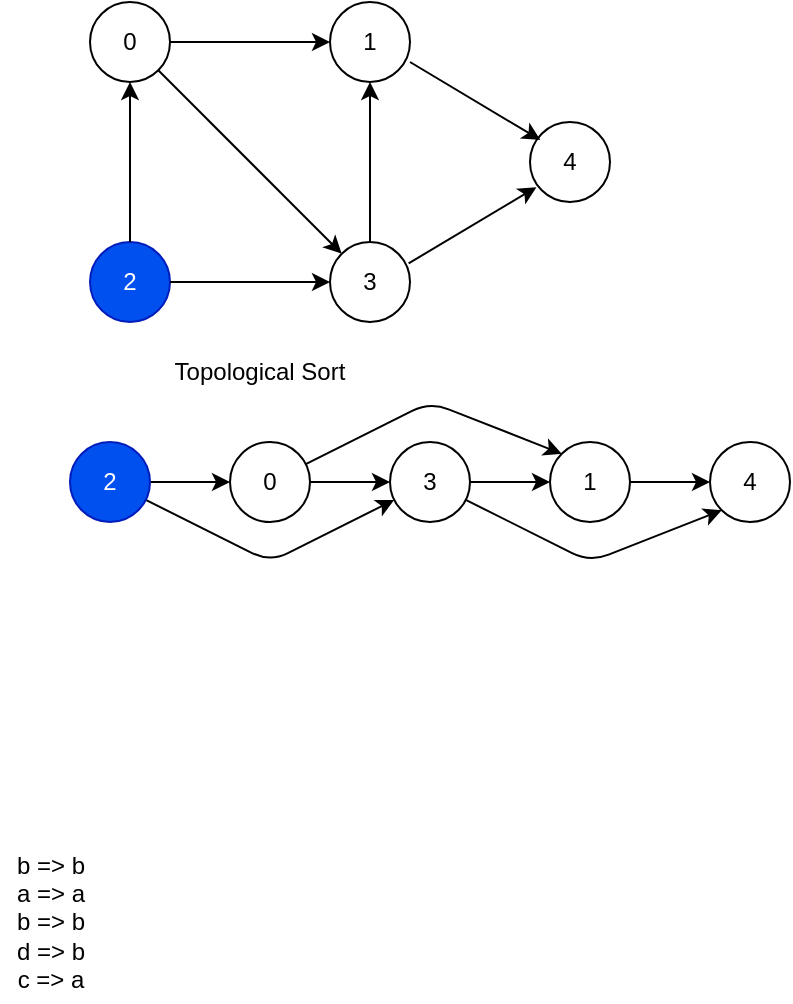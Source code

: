 <mxfile>
    <diagram id="KxGzu2JDHThCcGYC2IFr" name="Topological sort">
        <mxGraphModel dx="1204" dy="569" grid="1" gridSize="10" guides="1" tooltips="1" connect="1" arrows="1" fold="1" page="1" pageScale="1" pageWidth="850" pageHeight="1100" math="0" shadow="0">
            <root>
                <mxCell id="pe5V0uft7TB9Qp7mZTWp-0"/>
                <mxCell id="pe5V0uft7TB9Qp7mZTWp-1" parent="pe5V0uft7TB9Qp7mZTWp-0"/>
                <mxCell id="pe5V0uft7TB9Qp7mZTWp-20" style="edgeStyle=none;html=1;entryX=0;entryY=0;entryDx=0;entryDy=0;endArrow=classic;endFill=1;" parent="pe5V0uft7TB9Qp7mZTWp-1" source="pe5V0uft7TB9Qp7mZTWp-2" target="pe5V0uft7TB9Qp7mZTWp-8" edge="1">
                    <mxGeometry relative="1" as="geometry"/>
                </mxCell>
                <mxCell id="pe5V0uft7TB9Qp7mZTWp-2" value="0" style="ellipse;whiteSpace=wrap;html=1;aspect=fixed;" parent="pe5V0uft7TB9Qp7mZTWp-1" vertex="1">
                    <mxGeometry x="240" y="210" width="40" height="40" as="geometry"/>
                </mxCell>
                <mxCell id="pe5V0uft7TB9Qp7mZTWp-3" value="2" style="ellipse;whiteSpace=wrap;html=1;aspect=fixed;fillColor=#0050ef;fontColor=#ffffff;strokeColor=#001DBC;" parent="pe5V0uft7TB9Qp7mZTWp-1" vertex="1">
                    <mxGeometry x="240" y="330" width="40" height="40" as="geometry"/>
                </mxCell>
                <mxCell id="pe5V0uft7TB9Qp7mZTWp-4" value="1" style="ellipse;whiteSpace=wrap;html=1;aspect=fixed;" parent="pe5V0uft7TB9Qp7mZTWp-1" vertex="1">
                    <mxGeometry x="360" y="210" width="40" height="40" as="geometry"/>
                </mxCell>
                <mxCell id="pe5V0uft7TB9Qp7mZTWp-5" value="" style="endArrow=classic;html=1;entryX=0.5;entryY=1;entryDx=0;entryDy=0;exitX=0.5;exitY=0;exitDx=0;exitDy=0;endFill=1;" parent="pe5V0uft7TB9Qp7mZTWp-1" source="pe5V0uft7TB9Qp7mZTWp-3" target="pe5V0uft7TB9Qp7mZTWp-2" edge="1">
                    <mxGeometry width="50" height="50" relative="1" as="geometry">
                        <mxPoint x="270" y="340" as="sourcePoint"/>
                        <mxPoint x="320" y="290" as="targetPoint"/>
                    </mxGeometry>
                </mxCell>
                <mxCell id="pe5V0uft7TB9Qp7mZTWp-6" value="" style="endArrow=classic;html=1;entryX=0;entryY=0.5;entryDx=0;entryDy=0;exitX=1;exitY=0.5;exitDx=0;exitDy=0;endFill=1;" parent="pe5V0uft7TB9Qp7mZTWp-1" source="pe5V0uft7TB9Qp7mZTWp-2" target="pe5V0uft7TB9Qp7mZTWp-4" edge="1">
                    <mxGeometry width="50" height="50" relative="1" as="geometry">
                        <mxPoint x="270" y="340" as="sourcePoint"/>
                        <mxPoint x="270" y="260" as="targetPoint"/>
                    </mxGeometry>
                </mxCell>
                <mxCell id="pe5V0uft7TB9Qp7mZTWp-7" value="" style="endArrow=classic;html=1;exitX=1;exitY=0.5;exitDx=0;exitDy=0;entryX=0;entryY=0.5;entryDx=0;entryDy=0;endFill=1;" parent="pe5V0uft7TB9Qp7mZTWp-1" source="pe5V0uft7TB9Qp7mZTWp-3" target="pe5V0uft7TB9Qp7mZTWp-8" edge="1">
                    <mxGeometry width="50" height="50" relative="1" as="geometry">
                        <mxPoint x="270" y="340" as="sourcePoint"/>
                        <mxPoint x="360" y="350" as="targetPoint"/>
                    </mxGeometry>
                </mxCell>
                <mxCell id="pe5V0uft7TB9Qp7mZTWp-8" value="3" style="ellipse;whiteSpace=wrap;html=1;aspect=fixed;" parent="pe5V0uft7TB9Qp7mZTWp-1" vertex="1">
                    <mxGeometry x="360" y="330" width="40" height="40" as="geometry"/>
                </mxCell>
                <mxCell id="pe5V0uft7TB9Qp7mZTWp-9" value="" style="endArrow=classic;html=1;entryX=0.5;entryY=1;entryDx=0;entryDy=0;exitX=0.5;exitY=0;exitDx=0;exitDy=0;endFill=1;" parent="pe5V0uft7TB9Qp7mZTWp-1" source="pe5V0uft7TB9Qp7mZTWp-8" target="pe5V0uft7TB9Qp7mZTWp-4" edge="1">
                    <mxGeometry width="50" height="50" relative="1" as="geometry">
                        <mxPoint x="270" y="340" as="sourcePoint"/>
                        <mxPoint x="270" y="260" as="targetPoint"/>
                    </mxGeometry>
                </mxCell>
                <mxCell id="pe5V0uft7TB9Qp7mZTWp-10" value="4" style="ellipse;whiteSpace=wrap;html=1;aspect=fixed;" parent="pe5V0uft7TB9Qp7mZTWp-1" vertex="1">
                    <mxGeometry x="460" y="270" width="40" height="40" as="geometry"/>
                </mxCell>
                <mxCell id="pe5V0uft7TB9Qp7mZTWp-11" value="" style="endArrow=classic;html=1;entryX=0.13;entryY=0.225;entryDx=0;entryDy=0;entryPerimeter=0;endFill=1;" parent="pe5V0uft7TB9Qp7mZTWp-1" target="pe5V0uft7TB9Qp7mZTWp-10" edge="1">
                    <mxGeometry width="50" height="50" relative="1" as="geometry">
                        <mxPoint x="400" y="240" as="sourcePoint"/>
                        <mxPoint x="370" y="240" as="targetPoint"/>
                    </mxGeometry>
                </mxCell>
                <mxCell id="pe5V0uft7TB9Qp7mZTWp-12" value="" style="endArrow=classic;html=1;entryX=0.08;entryY=0.815;entryDx=0;entryDy=0;exitX=0.983;exitY=0.267;exitDx=0;exitDy=0;entryPerimeter=0;exitPerimeter=0;endFill=1;" parent="pe5V0uft7TB9Qp7mZTWp-1" source="pe5V0uft7TB9Qp7mZTWp-8" target="pe5V0uft7TB9Qp7mZTWp-10" edge="1">
                    <mxGeometry width="50" height="50" relative="1" as="geometry">
                        <mxPoint x="410" y="251.32" as="sourcePoint"/>
                        <mxPoint x="472.32" y="288.68" as="targetPoint"/>
                    </mxGeometry>
                </mxCell>
                <mxCell id="pe5V0uft7TB9Qp7mZTWp-28" value="" style="edgeStyle=none;html=1;endArrow=classic;endFill=1;" parent="pe5V0uft7TB9Qp7mZTWp-1" source="pe5V0uft7TB9Qp7mZTWp-22" target="pe5V0uft7TB9Qp7mZTWp-23" edge="1">
                    <mxGeometry relative="1" as="geometry"/>
                </mxCell>
                <mxCell id="pe5V0uft7TB9Qp7mZTWp-29" style="edgeStyle=none;html=1;endArrow=classic;endFill=1;" parent="pe5V0uft7TB9Qp7mZTWp-1" source="pe5V0uft7TB9Qp7mZTWp-22" target="pe5V0uft7TB9Qp7mZTWp-24" edge="1">
                    <mxGeometry relative="1" as="geometry">
                        <mxPoint x="360" y="540" as="targetPoint"/>
                        <Array as="points">
                            <mxPoint x="330" y="490"/>
                        </Array>
                    </mxGeometry>
                </mxCell>
                <mxCell id="pe5V0uft7TB9Qp7mZTWp-22" value="2" style="ellipse;whiteSpace=wrap;html=1;aspect=fixed;fillColor=#0050ef;fontColor=#ffffff;strokeColor=#001DBC;" parent="pe5V0uft7TB9Qp7mZTWp-1" vertex="1">
                    <mxGeometry x="230" y="430" width="40" height="40" as="geometry"/>
                </mxCell>
                <mxCell id="pe5V0uft7TB9Qp7mZTWp-30" value="" style="edgeStyle=none;html=1;endArrow=classic;endFill=1;" parent="pe5V0uft7TB9Qp7mZTWp-1" source="pe5V0uft7TB9Qp7mZTWp-23" target="pe5V0uft7TB9Qp7mZTWp-24" edge="1">
                    <mxGeometry relative="1" as="geometry"/>
                </mxCell>
                <mxCell id="pe5V0uft7TB9Qp7mZTWp-31" style="edgeStyle=none;html=1;endArrow=classic;endFill=1;entryX=0;entryY=0;entryDx=0;entryDy=0;" parent="pe5V0uft7TB9Qp7mZTWp-1" source="pe5V0uft7TB9Qp7mZTWp-23" target="pe5V0uft7TB9Qp7mZTWp-25" edge="1">
                    <mxGeometry relative="1" as="geometry">
                        <mxPoint x="480" y="440" as="targetPoint"/>
                        <Array as="points">
                            <mxPoint x="410" y="410"/>
                        </Array>
                    </mxGeometry>
                </mxCell>
                <mxCell id="pe5V0uft7TB9Qp7mZTWp-23" value="0" style="ellipse;whiteSpace=wrap;html=1;aspect=fixed;" parent="pe5V0uft7TB9Qp7mZTWp-1" vertex="1">
                    <mxGeometry x="310" y="430" width="40" height="40" as="geometry"/>
                </mxCell>
                <mxCell id="pe5V0uft7TB9Qp7mZTWp-32" value="" style="edgeStyle=none;html=1;endArrow=classic;endFill=1;" parent="pe5V0uft7TB9Qp7mZTWp-1" source="pe5V0uft7TB9Qp7mZTWp-24" target="pe5V0uft7TB9Qp7mZTWp-25" edge="1">
                    <mxGeometry relative="1" as="geometry"/>
                </mxCell>
                <mxCell id="pe5V0uft7TB9Qp7mZTWp-33" style="edgeStyle=none;html=1;endArrow=classic;endFill=1;entryX=0;entryY=1;entryDx=0;entryDy=0;" parent="pe5V0uft7TB9Qp7mZTWp-1" source="pe5V0uft7TB9Qp7mZTWp-24" target="pe5V0uft7TB9Qp7mZTWp-26" edge="1">
                    <mxGeometry relative="1" as="geometry">
                        <mxPoint x="510" y="520" as="targetPoint"/>
                        <Array as="points">
                            <mxPoint x="490" y="490"/>
                        </Array>
                    </mxGeometry>
                </mxCell>
                <mxCell id="pe5V0uft7TB9Qp7mZTWp-24" value="3" style="ellipse;whiteSpace=wrap;html=1;aspect=fixed;" parent="pe5V0uft7TB9Qp7mZTWp-1" vertex="1">
                    <mxGeometry x="390" y="430" width="40" height="40" as="geometry"/>
                </mxCell>
                <mxCell id="pe5V0uft7TB9Qp7mZTWp-34" value="" style="edgeStyle=none;html=1;endArrow=classic;endFill=1;" parent="pe5V0uft7TB9Qp7mZTWp-1" source="pe5V0uft7TB9Qp7mZTWp-25" target="pe5V0uft7TB9Qp7mZTWp-26" edge="1">
                    <mxGeometry relative="1" as="geometry"/>
                </mxCell>
                <mxCell id="pe5V0uft7TB9Qp7mZTWp-25" value="1" style="ellipse;whiteSpace=wrap;html=1;aspect=fixed;" parent="pe5V0uft7TB9Qp7mZTWp-1" vertex="1">
                    <mxGeometry x="470" y="430" width="40" height="40" as="geometry"/>
                </mxCell>
                <mxCell id="pe5V0uft7TB9Qp7mZTWp-26" value="4" style="ellipse;whiteSpace=wrap;html=1;aspect=fixed;" parent="pe5V0uft7TB9Qp7mZTWp-1" vertex="1">
                    <mxGeometry x="550" y="430" width="40" height="40" as="geometry"/>
                </mxCell>
                <mxCell id="pe5V0uft7TB9Qp7mZTWp-38" value="Topological Sort" style="text;html=1;strokeColor=none;fillColor=none;align=center;verticalAlign=middle;whiteSpace=wrap;rounded=0;" parent="pe5V0uft7TB9Qp7mZTWp-1" vertex="1">
                    <mxGeometry x="280" y="380" width="90" height="30" as="geometry"/>
                </mxCell>
                <mxCell id="0" value="b =&amp;gt; b&lt;br&gt;a =&amp;gt; a&lt;br&gt;b =&amp;gt; b&lt;br&gt;d =&amp;gt; b&lt;br&gt;c =&amp;gt; a" style="text;html=1;align=center;verticalAlign=middle;resizable=0;points=[];autosize=1;strokeColor=none;fillColor=none;" parent="pe5V0uft7TB9Qp7mZTWp-1" vertex="1">
                    <mxGeometry x="195" y="630" width="50" height="80" as="geometry"/>
                </mxCell>
            </root>
        </mxGraphModel>
    </diagram>
    <diagram id="-iMvZjUMG1iPN_J_NiWH" name="Dijkstra's algorithm">
        <mxGraphModel dx="654" dy="390" grid="1" gridSize="10" guides="1" tooltips="1" connect="1" arrows="1" fold="1" page="1" pageScale="1" pageWidth="850" pageHeight="1100" math="0" shadow="0">
            <root>
                <mxCell id="ui7-jqgvSA2S-25qEhhR-0"/>
                <mxCell id="ui7-jqgvSA2S-25qEhhR-1" parent="ui7-jqgvSA2S-25qEhhR-0"/>
                <mxCell id="jWhmHiKbgn5TlDwLVb8o-0" value="0" style="ellipse;whiteSpace=wrap;html=1;aspect=fixed;fillColor=#60a917;fontColor=#ffffff;strokeColor=#2D7600;" parent="ui7-jqgvSA2S-25qEhhR-1" vertex="1">
                    <mxGeometry x="250" y="390" width="40" height="40" as="geometry"/>
                </mxCell>
                <mxCell id="jWhmHiKbgn5TlDwLVb8o-1" value="3" style="ellipse;whiteSpace=wrap;html=1;aspect=fixed;fillColor=#60a917;fontColor=#ffffff;strokeColor=#2D7600;" parent="ui7-jqgvSA2S-25qEhhR-1" vertex="1">
                    <mxGeometry x="250" y="510" width="40" height="40" as="geometry"/>
                </mxCell>
                <mxCell id="jWhmHiKbgn5TlDwLVb8o-3" value="1" style="ellipse;whiteSpace=wrap;html=1;aspect=fixed;" parent="ui7-jqgvSA2S-25qEhhR-1" vertex="1">
                    <mxGeometry x="370" y="390" width="40" height="40" as="geometry"/>
                </mxCell>
                <mxCell id="jWhmHiKbgn5TlDwLVb8o-6" value="" style="endArrow=none;html=1;entryX=0.5;entryY=1;entryDx=0;entryDy=0;exitX=0.5;exitY=0;exitDx=0;exitDy=0;" parent="ui7-jqgvSA2S-25qEhhR-1" source="jWhmHiKbgn5TlDwLVb8o-1" target="jWhmHiKbgn5TlDwLVb8o-0" edge="1">
                    <mxGeometry width="50" height="50" relative="1" as="geometry">
                        <mxPoint x="280" y="520" as="sourcePoint"/>
                        <mxPoint x="330" y="470" as="targetPoint"/>
                    </mxGeometry>
                </mxCell>
                <mxCell id="jWhmHiKbgn5TlDwLVb8o-7" value="" style="endArrow=none;html=1;entryX=0;entryY=0.5;entryDx=0;entryDy=0;exitX=1;exitY=0.5;exitDx=0;exitDy=0;" parent="ui7-jqgvSA2S-25qEhhR-1" source="jWhmHiKbgn5TlDwLVb8o-0" target="jWhmHiKbgn5TlDwLVb8o-3" edge="1">
                    <mxGeometry width="50" height="50" relative="1" as="geometry">
                        <mxPoint x="280" y="520" as="sourcePoint"/>
                        <mxPoint x="280" y="440" as="targetPoint"/>
                    </mxGeometry>
                </mxCell>
                <mxCell id="jWhmHiKbgn5TlDwLVb8o-8" value="" style="endArrow=none;html=1;exitX=1;exitY=0.5;exitDx=0;exitDy=0;entryX=0;entryY=0.5;entryDx=0;entryDy=0;" parent="ui7-jqgvSA2S-25qEhhR-1" source="jWhmHiKbgn5TlDwLVb8o-1" target="jWhmHiKbgn5TlDwLVb8o-9" edge="1">
                    <mxGeometry width="50" height="50" relative="1" as="geometry">
                        <mxPoint x="280" y="520" as="sourcePoint"/>
                        <mxPoint x="370" y="530" as="targetPoint"/>
                    </mxGeometry>
                </mxCell>
                <mxCell id="jWhmHiKbgn5TlDwLVb8o-9" value="4" style="ellipse;whiteSpace=wrap;html=1;aspect=fixed;fillColor=#60a917;fontColor=#ffffff;strokeColor=#2D7600;" parent="ui7-jqgvSA2S-25qEhhR-1" vertex="1">
                    <mxGeometry x="370" y="510" width="40" height="40" as="geometry"/>
                </mxCell>
                <mxCell id="jWhmHiKbgn5TlDwLVb8o-14" value="" style="endArrow=none;html=1;entryX=0.5;entryY=1;entryDx=0;entryDy=0;exitX=0.5;exitY=0;exitDx=0;exitDy=0;" parent="ui7-jqgvSA2S-25qEhhR-1" source="jWhmHiKbgn5TlDwLVb8o-9" target="jWhmHiKbgn5TlDwLVb8o-3" edge="1">
                    <mxGeometry width="50" height="50" relative="1" as="geometry">
                        <mxPoint x="280" y="520" as="sourcePoint"/>
                        <mxPoint x="280" y="440" as="targetPoint"/>
                    </mxGeometry>
                </mxCell>
                <mxCell id="jWhmHiKbgn5TlDwLVb8o-15" value="2" style="ellipse;whiteSpace=wrap;html=1;aspect=fixed;fillColor=#60a917;fontColor=#ffffff;strokeColor=#2D7600;" parent="ui7-jqgvSA2S-25qEhhR-1" vertex="1">
                    <mxGeometry x="470" y="450" width="40" height="40" as="geometry"/>
                </mxCell>
                <mxCell id="jWhmHiKbgn5TlDwLVb8o-16" value="" style="endArrow=none;html=1;entryX=0.13;entryY=0.225;entryDx=0;entryDy=0;entryPerimeter=0;" parent="ui7-jqgvSA2S-25qEhhR-1" target="jWhmHiKbgn5TlDwLVb8o-15" edge="1">
                    <mxGeometry width="50" height="50" relative="1" as="geometry">
                        <mxPoint x="410" y="420" as="sourcePoint"/>
                        <mxPoint x="380" y="420" as="targetPoint"/>
                    </mxGeometry>
                </mxCell>
                <mxCell id="jWhmHiKbgn5TlDwLVb8o-17" value="" style="endArrow=none;html=1;entryX=0.08;entryY=0.815;entryDx=0;entryDy=0;exitX=0.983;exitY=0.267;exitDx=0;exitDy=0;entryPerimeter=0;exitPerimeter=0;" parent="ui7-jqgvSA2S-25qEhhR-1" source="jWhmHiKbgn5TlDwLVb8o-9" target="jWhmHiKbgn5TlDwLVb8o-15" edge="1">
                    <mxGeometry width="50" height="50" relative="1" as="geometry">
                        <mxPoint x="420" y="431.32" as="sourcePoint"/>
                        <mxPoint x="482.32" y="468.68" as="targetPoint"/>
                    </mxGeometry>
                </mxCell>
                <mxCell id="jWhmHiKbgn5TlDwLVb8o-18" value="6" style="text;html=1;strokeColor=none;fillColor=none;align=center;verticalAlign=middle;whiteSpace=wrap;rounded=0;" parent="ui7-jqgvSA2S-25qEhhR-1" vertex="1">
                    <mxGeometry x="300" y="380" width="60" height="30" as="geometry"/>
                </mxCell>
                <mxCell id="jWhmHiKbgn5TlDwLVb8o-19" value="1" style="text;html=1;strokeColor=none;fillColor=none;align=center;verticalAlign=middle;whiteSpace=wrap;rounded=0;" parent="ui7-jqgvSA2S-25qEhhR-1" vertex="1">
                    <mxGeometry x="220" y="455" width="60" height="30" as="geometry"/>
                </mxCell>
                <mxCell id="jWhmHiKbgn5TlDwLVb8o-20" value="1" style="text;html=1;strokeColor=none;fillColor=none;align=center;verticalAlign=middle;whiteSpace=wrap;rounded=0;" parent="ui7-jqgvSA2S-25qEhhR-1" vertex="1">
                    <mxGeometry x="300" y="530" width="60" height="30" as="geometry"/>
                </mxCell>
                <mxCell id="jWhmHiKbgn5TlDwLVb8o-21" value="2" style="text;html=1;strokeColor=none;fillColor=none;align=center;verticalAlign=middle;whiteSpace=wrap;rounded=0;" parent="ui7-jqgvSA2S-25qEhhR-1" vertex="1">
                    <mxGeometry x="370" y="450" width="60" height="30" as="geometry"/>
                </mxCell>
                <mxCell id="jWhmHiKbgn5TlDwLVb8o-22" value="" style="endArrow=none;html=1;entryX=0.09;entryY=0.855;entryDx=0;entryDy=0;exitX=1;exitY=0;exitDx=0;exitDy=0;entryPerimeter=0;" parent="ui7-jqgvSA2S-25qEhhR-1" source="jWhmHiKbgn5TlDwLVb8o-1" target="jWhmHiKbgn5TlDwLVb8o-3" edge="1">
                    <mxGeometry width="50" height="50" relative="1" as="geometry">
                        <mxPoint x="419.32" y="530.68" as="sourcePoint"/>
                        <mxPoint x="480" y="490" as="targetPoint"/>
                    </mxGeometry>
                </mxCell>
                <mxCell id="jWhmHiKbgn5TlDwLVb8o-24" value="5" style="text;html=1;strokeColor=none;fillColor=none;align=center;verticalAlign=middle;whiteSpace=wrap;rounded=0;" parent="ui7-jqgvSA2S-25qEhhR-1" vertex="1">
                    <mxGeometry x="420" y="420" width="60" height="30" as="geometry"/>
                </mxCell>
                <mxCell id="jWhmHiKbgn5TlDwLVb8o-25" value="1" style="text;html=1;strokeColor=none;fillColor=none;align=center;verticalAlign=middle;whiteSpace=wrap;rounded=0;" parent="ui7-jqgvSA2S-25qEhhR-1" vertex="1">
                    <mxGeometry x="420" y="500" width="60" height="30" as="geometry"/>
                </mxCell>
                <mxCell id="jWhmHiKbgn5TlDwLVb8o-29" value="Table" style="shape=table;startSize=30;container=1;collapsible=0;childLayout=tableLayout;fontStyle=1;align=center;pointerEvents=1;swimlaneFillColor=default;spacing=3;direction=east;" parent="ui7-jqgvSA2S-25qEhhR-1" vertex="1">
                    <mxGeometry x="522.5" y="305" width="170" height="195" as="geometry"/>
                </mxCell>
                <mxCell id="jWhmHiKbgn5TlDwLVb8o-30" value="" style="shape=partialRectangle;html=1;whiteSpace=wrap;collapsible=0;dropTarget=0;pointerEvents=0;fillColor=none;top=0;left=0;bottom=0;right=0;points=[[0,0.5],[1,0.5]];portConstraint=eastwest;" parent="jWhmHiKbgn5TlDwLVb8o-29" vertex="1">
                    <mxGeometry y="30" width="170" height="54" as="geometry"/>
                </mxCell>
                <mxCell id="jWhmHiKbgn5TlDwLVb8o-31" value="Vertex" style="shape=partialRectangle;html=1;whiteSpace=wrap;connectable=0;fillColor=none;top=0;left=0;bottom=0;right=0;overflow=hidden;pointerEvents=1;" parent="jWhmHiKbgn5TlDwLVb8o-30" vertex="1">
                    <mxGeometry width="57" height="54" as="geometry">
                        <mxRectangle width="57" height="54" as="alternateBounds"/>
                    </mxGeometry>
                </mxCell>
                <mxCell id="jWhmHiKbgn5TlDwLVb8o-32" value="Shortest Distance&lt;br&gt;from 0&amp;nbsp;" style="shape=partialRectangle;html=1;whiteSpace=wrap;connectable=0;fillColor=none;top=0;left=0;bottom=0;right=0;overflow=hidden;pointerEvents=1;" parent="jWhmHiKbgn5TlDwLVb8o-30" vertex="1">
                    <mxGeometry x="57" width="56" height="54" as="geometry">
                        <mxRectangle width="56" height="54" as="alternateBounds"/>
                    </mxGeometry>
                </mxCell>
                <mxCell id="jWhmHiKbgn5TlDwLVb8o-33" value="Previous vertex" style="shape=partialRectangle;html=1;whiteSpace=wrap;connectable=0;fillColor=none;top=0;left=0;bottom=0;right=0;overflow=hidden;pointerEvents=1;" parent="jWhmHiKbgn5TlDwLVb8o-30" vertex="1">
                    <mxGeometry x="113" width="57" height="54" as="geometry">
                        <mxRectangle width="57" height="54" as="alternateBounds"/>
                    </mxGeometry>
                </mxCell>
                <mxCell id="jWhmHiKbgn5TlDwLVb8o-34" value="" style="shape=partialRectangle;html=1;whiteSpace=wrap;collapsible=0;dropTarget=0;pointerEvents=0;fillColor=none;top=0;left=0;bottom=0;right=0;points=[[0,0.5],[1,0.5]];portConstraint=eastwest;" parent="jWhmHiKbgn5TlDwLVb8o-29" vertex="1">
                    <mxGeometry y="84" width="170" height="22" as="geometry"/>
                </mxCell>
                <mxCell id="jWhmHiKbgn5TlDwLVb8o-35" value="0" style="shape=partialRectangle;html=1;whiteSpace=wrap;connectable=0;fillColor=none;top=0;left=0;bottom=0;right=0;overflow=hidden;pointerEvents=1;" parent="jWhmHiKbgn5TlDwLVb8o-34" vertex="1">
                    <mxGeometry width="57" height="22" as="geometry">
                        <mxRectangle width="57" height="22" as="alternateBounds"/>
                    </mxGeometry>
                </mxCell>
                <mxCell id="jWhmHiKbgn5TlDwLVb8o-36" value="0" style="shape=partialRectangle;html=1;whiteSpace=wrap;connectable=0;fillColor=none;top=0;left=0;bottom=0;right=0;overflow=hidden;pointerEvents=1;" parent="jWhmHiKbgn5TlDwLVb8o-34" vertex="1">
                    <mxGeometry x="57" width="56" height="22" as="geometry">
                        <mxRectangle width="56" height="22" as="alternateBounds"/>
                    </mxGeometry>
                </mxCell>
                <mxCell id="jWhmHiKbgn5TlDwLVb8o-37" value="&lt;span&gt;-1&lt;/span&gt;" style="shape=partialRectangle;html=1;whiteSpace=wrap;connectable=0;fillColor=none;top=0;left=0;bottom=0;right=0;overflow=hidden;pointerEvents=1;" parent="jWhmHiKbgn5TlDwLVb8o-34" vertex="1">
                    <mxGeometry x="113" width="57" height="22" as="geometry">
                        <mxRectangle width="57" height="22" as="alternateBounds"/>
                    </mxGeometry>
                </mxCell>
                <mxCell id="jWhmHiKbgn5TlDwLVb8o-50" style="shape=partialRectangle;html=1;whiteSpace=wrap;collapsible=0;dropTarget=0;pointerEvents=0;fillColor=none;top=0;left=0;bottom=0;right=0;points=[[0,0.5],[1,0.5]];portConstraint=eastwest;" parent="jWhmHiKbgn5TlDwLVb8o-29" vertex="1">
                    <mxGeometry y="106" width="170" height="22" as="geometry"/>
                </mxCell>
                <mxCell id="jWhmHiKbgn5TlDwLVb8o-51" value="1" style="shape=partialRectangle;html=1;whiteSpace=wrap;connectable=0;fillColor=none;top=0;left=0;bottom=0;right=0;overflow=hidden;pointerEvents=1;" parent="jWhmHiKbgn5TlDwLVb8o-50" vertex="1">
                    <mxGeometry width="57" height="22" as="geometry">
                        <mxRectangle width="57" height="22" as="alternateBounds"/>
                    </mxGeometry>
                </mxCell>
                <mxCell id="jWhmHiKbgn5TlDwLVb8o-52" value="3" style="shape=partialRectangle;html=1;whiteSpace=wrap;connectable=0;fillColor=none;top=0;left=0;bottom=0;right=0;overflow=hidden;pointerEvents=1;" parent="jWhmHiKbgn5TlDwLVb8o-50" vertex="1">
                    <mxGeometry x="57" width="56" height="22" as="geometry">
                        <mxRectangle width="56" height="22" as="alternateBounds"/>
                    </mxGeometry>
                </mxCell>
                <mxCell id="jWhmHiKbgn5TlDwLVb8o-53" value="&lt;span&gt;3&lt;/span&gt;" style="shape=partialRectangle;html=1;whiteSpace=wrap;connectable=0;fillColor=none;top=0;left=0;bottom=0;right=0;overflow=hidden;pointerEvents=1;" parent="jWhmHiKbgn5TlDwLVb8o-50" vertex="1">
                    <mxGeometry x="113" width="57" height="22" as="geometry">
                        <mxRectangle width="57" height="22" as="alternateBounds"/>
                    </mxGeometry>
                </mxCell>
                <mxCell id="jWhmHiKbgn5TlDwLVb8o-38" value="" style="shape=partialRectangle;html=1;whiteSpace=wrap;collapsible=0;dropTarget=0;pointerEvents=0;fillColor=none;top=0;left=0;bottom=0;right=0;points=[[0,0.5],[1,0.5]];portConstraint=eastwest;" parent="jWhmHiKbgn5TlDwLVb8o-29" vertex="1">
                    <mxGeometry y="128" width="170" height="23" as="geometry"/>
                </mxCell>
                <mxCell id="jWhmHiKbgn5TlDwLVb8o-39" value="2" style="shape=partialRectangle;html=1;whiteSpace=wrap;connectable=0;fillColor=none;top=0;left=0;bottom=0;right=0;overflow=hidden;pointerEvents=1;" parent="jWhmHiKbgn5TlDwLVb8o-38" vertex="1">
                    <mxGeometry width="57" height="23" as="geometry">
                        <mxRectangle width="57" height="23" as="alternateBounds"/>
                    </mxGeometry>
                </mxCell>
                <mxCell id="jWhmHiKbgn5TlDwLVb8o-40" value="&lt;span&gt;...&lt;/span&gt;" style="shape=partialRectangle;html=1;whiteSpace=wrap;connectable=0;fillColor=none;top=0;left=0;bottom=0;right=0;overflow=hidden;pointerEvents=1;" parent="jWhmHiKbgn5TlDwLVb8o-38" vertex="1">
                    <mxGeometry x="57" width="56" height="23" as="geometry">
                        <mxRectangle width="56" height="23" as="alternateBounds"/>
                    </mxGeometry>
                </mxCell>
                <mxCell id="jWhmHiKbgn5TlDwLVb8o-41" value="&lt;span&gt;...&lt;/span&gt;" style="shape=partialRectangle;html=1;whiteSpace=wrap;connectable=0;fillColor=none;top=0;left=0;bottom=0;right=0;overflow=hidden;pointerEvents=1;" parent="jWhmHiKbgn5TlDwLVb8o-38" vertex="1">
                    <mxGeometry x="113" width="57" height="23" as="geometry">
                        <mxRectangle width="57" height="23" as="alternateBounds"/>
                    </mxGeometry>
                </mxCell>
                <mxCell id="jWhmHiKbgn5TlDwLVb8o-42" style="shape=partialRectangle;html=1;whiteSpace=wrap;collapsible=0;dropTarget=0;pointerEvents=0;fillColor=none;top=0;left=0;bottom=0;right=0;points=[[0,0.5],[1,0.5]];portConstraint=eastwest;" parent="jWhmHiKbgn5TlDwLVb8o-29" vertex="1">
                    <mxGeometry y="151" width="170" height="22" as="geometry"/>
                </mxCell>
                <mxCell id="jWhmHiKbgn5TlDwLVb8o-43" value="3" style="shape=partialRectangle;html=1;whiteSpace=wrap;connectable=0;fillColor=none;top=0;left=0;bottom=0;right=0;overflow=hidden;pointerEvents=1;" parent="jWhmHiKbgn5TlDwLVb8o-42" vertex="1">
                    <mxGeometry width="57" height="22" as="geometry">
                        <mxRectangle width="57" height="22" as="alternateBounds"/>
                    </mxGeometry>
                </mxCell>
                <mxCell id="jWhmHiKbgn5TlDwLVb8o-44" value="&lt;span&gt;1&lt;/span&gt;" style="shape=partialRectangle;html=1;whiteSpace=wrap;connectable=0;fillColor=none;top=0;left=0;bottom=0;right=0;overflow=hidden;pointerEvents=1;" parent="jWhmHiKbgn5TlDwLVb8o-42" vertex="1">
                    <mxGeometry x="57" width="56" height="22" as="geometry">
                        <mxRectangle width="56" height="22" as="alternateBounds"/>
                    </mxGeometry>
                </mxCell>
                <mxCell id="jWhmHiKbgn5TlDwLVb8o-45" value="&lt;span&gt;0&lt;/span&gt;" style="shape=partialRectangle;html=1;whiteSpace=wrap;connectable=0;fillColor=none;top=0;left=0;bottom=0;right=0;overflow=hidden;pointerEvents=1;" parent="jWhmHiKbgn5TlDwLVb8o-42" vertex="1">
                    <mxGeometry x="113" width="57" height="22" as="geometry">
                        <mxRectangle width="57" height="22" as="alternateBounds"/>
                    </mxGeometry>
                </mxCell>
                <mxCell id="jWhmHiKbgn5TlDwLVb8o-46" style="shape=partialRectangle;html=1;whiteSpace=wrap;collapsible=0;dropTarget=0;pointerEvents=0;fillColor=none;top=0;left=0;bottom=0;right=0;points=[[0,0.5],[1,0.5]];portConstraint=eastwest;" parent="jWhmHiKbgn5TlDwLVb8o-29" vertex="1">
                    <mxGeometry y="173" width="170" height="22" as="geometry"/>
                </mxCell>
                <mxCell id="jWhmHiKbgn5TlDwLVb8o-47" value="4" style="shape=partialRectangle;html=1;whiteSpace=wrap;connectable=0;fillColor=none;top=0;left=0;bottom=0;right=0;overflow=hidden;pointerEvents=1;" parent="jWhmHiKbgn5TlDwLVb8o-46" vertex="1">
                    <mxGeometry width="57" height="22" as="geometry">
                        <mxRectangle width="57" height="22" as="alternateBounds"/>
                    </mxGeometry>
                </mxCell>
                <mxCell id="jWhmHiKbgn5TlDwLVb8o-48" value="&lt;span&gt;...&lt;/span&gt;" style="shape=partialRectangle;html=1;whiteSpace=wrap;connectable=0;fillColor=none;top=0;left=0;bottom=0;right=0;overflow=hidden;pointerEvents=1;" parent="jWhmHiKbgn5TlDwLVb8o-46" vertex="1">
                    <mxGeometry x="57" width="56" height="22" as="geometry">
                        <mxRectangle width="56" height="22" as="alternateBounds"/>
                    </mxGeometry>
                </mxCell>
                <mxCell id="jWhmHiKbgn5TlDwLVb8o-49" value="&lt;span&gt;...&lt;/span&gt;" style="shape=partialRectangle;html=1;whiteSpace=wrap;connectable=0;fillColor=none;top=0;left=0;bottom=0;right=0;overflow=hidden;pointerEvents=1;" parent="jWhmHiKbgn5TlDwLVb8o-46" vertex="1">
                    <mxGeometry x="113" width="57" height="22" as="geometry">
                        <mxRectangle width="57" height="22" as="alternateBounds"/>
                    </mxGeometry>
                </mxCell>
                <mxCell id="jWhmHiKbgn5TlDwLVb8o-54" value="Dijkstra's algorithm" style="text;strokeColor=none;fillColor=none;html=1;fontSize=24;fontStyle=1;verticalAlign=middle;align=center;" parent="ui7-jqgvSA2S-25qEhhR-1" vertex="1">
                    <mxGeometry x="245" y="280" width="235" height="70" as="geometry"/>
                </mxCell>
                <mxCell id="jWhmHiKbgn5TlDwLVb8o-55" value="2" style="text;html=1;strokeColor=none;fillColor=none;align=center;verticalAlign=middle;whiteSpace=wrap;rounded=0;" parent="ui7-jqgvSA2S-25qEhhR-1" vertex="1">
                    <mxGeometry x="290" y="450" width="60" height="30" as="geometry"/>
                </mxCell>
                <mxCell id="IUbxZPtGiqiE1iuKVVOi-0" value="5" style="ellipse;whiteSpace=wrap;html=1;aspect=fixed;" parent="ui7-jqgvSA2S-25qEhhR-1" vertex="1">
                    <mxGeometry x="180" y="450" width="40" height="40" as="geometry"/>
                </mxCell>
            </root>
        </mxGraphModel>
    </diagram>
    <diagram id="X_F751OuxI90-uR32WOI" name="2-Colorable Graph">
        <mxGraphModel dx="1585" dy="818" grid="1" gridSize="10" guides="1" tooltips="1" connect="1" arrows="1" fold="1" page="1" pageScale="1" pageWidth="850" pageHeight="1100" math="0" shadow="0">
            <root>
                <mxCell id="0"/>
                <mxCell id="1" parent="0"/>
                <mxCell id="2" value="A" style="ellipse;whiteSpace=wrap;html=1;aspect=fixed;fillColor=#0050ef;fontColor=#ffffff;strokeColor=#001DBC;" parent="1" vertex="1">
                    <mxGeometry x="240" y="360" width="40" height="40" as="geometry"/>
                </mxCell>
                <mxCell id="3" value="B" style="ellipse;whiteSpace=wrap;html=1;aspect=fixed;fillColor=#a20025;fontColor=#ffffff;strokeColor=#6F0000;" parent="1" vertex="1">
                    <mxGeometry x="320" y="280" width="40" height="40" as="geometry"/>
                </mxCell>
                <mxCell id="4" value="A" style="ellipse;whiteSpace=wrap;html=1;aspect=fixed;fillColor=#0050ef;fontColor=#ffffff;strokeColor=#001DBC;" parent="1" vertex="1">
                    <mxGeometry x="360" y="400" width="40" height="40" as="geometry"/>
                </mxCell>
                <mxCell id="5" value="" style="endArrow=classic;html=1;exitX=1;exitY=0;exitDx=0;exitDy=0;" parent="1" source="2" target="3" edge="1">
                    <mxGeometry width="50" height="50" relative="1" as="geometry">
                        <mxPoint x="420" y="420" as="sourcePoint"/>
                        <mxPoint x="470" y="370" as="targetPoint"/>
                    </mxGeometry>
                </mxCell>
                <mxCell id="6" value="" style="endArrow=classic;html=1;exitX=1;exitY=1;exitDx=0;exitDy=0;entryX=0.414;entryY=-0.032;entryDx=0;entryDy=0;entryPerimeter=0;" parent="1" source="3" target="4" edge="1">
                    <mxGeometry width="50" height="50" relative="1" as="geometry">
                        <mxPoint x="374.14" y="365.86" as="sourcePoint"/>
                        <mxPoint x="349.998" y="340.002" as="targetPoint"/>
                    </mxGeometry>
                </mxCell>
                <mxCell id="7" value="" style="endArrow=classic;html=1;exitX=0;exitY=0.5;exitDx=0;exitDy=0;" parent="1" source="4" target="2" edge="1">
                    <mxGeometry width="50" height="50" relative="1" as="geometry">
                        <mxPoint x="284.142" y="375.858" as="sourcePoint"/>
                        <mxPoint x="335.858" y="324.142" as="targetPoint"/>
                    </mxGeometry>
                </mxCell>
                <mxCell id="8" value="Let A and B be two different colors. If a cycle in the graph is detected at an odd count, it must not be 2-colorable." style="text;html=1;strokeColor=none;fillColor=none;align=center;verticalAlign=middle;whiteSpace=wrap;rounded=0;" parent="1" vertex="1">
                    <mxGeometry x="215" y="210" width="210" height="60" as="geometry"/>
                </mxCell>
                <mxCell id="10" value="A" style="ellipse;whiteSpace=wrap;html=1;aspect=fixed;fillColor=#0050ef;fontColor=#ffffff;strokeColor=#001DBC;" parent="1" vertex="1">
                    <mxGeometry x="520" y="280" width="40" height="40" as="geometry"/>
                </mxCell>
                <mxCell id="12" value="B" style="ellipse;whiteSpace=wrap;html=1;aspect=fixed;fillColor=#a20025;fontColor=#ffffff;strokeColor=#6F0000;" parent="1" vertex="1">
                    <mxGeometry x="640" y="220" width="40" height="40" as="geometry"/>
                </mxCell>
                <mxCell id="13" value="A" style="ellipse;whiteSpace=wrap;html=1;aspect=fixed;fillColor=#a20025;fontColor=#ffffff;strokeColor=#6F0000;" parent="1" vertex="1">
                    <mxGeometry x="500" y="530" width="40" height="40" as="geometry"/>
                </mxCell>
                <mxCell id="14" value="A" style="ellipse;whiteSpace=wrap;html=1;aspect=fixed;fillColor=#0050ef;fontColor=#ffffff;strokeColor=#001DBC;" parent="1" vertex="1">
                    <mxGeometry x="720" y="310" width="40" height="40" as="geometry"/>
                </mxCell>
                <mxCell id="15" value="B" style="ellipse;whiteSpace=wrap;html=1;aspect=fixed;fillColor=#a20025;fontColor=#ffffff;strokeColor=#6F0000;" parent="1" vertex="1">
                    <mxGeometry x="600" y="380" width="40" height="40" as="geometry"/>
                </mxCell>
                <mxCell id="16" value="B" style="ellipse;whiteSpace=wrap;html=1;aspect=fixed;fillColor=#0050ef;fontColor=#ffffff;strokeColor=#001DBC;" parent="1" vertex="1">
                    <mxGeometry x="560" y="460" width="40" height="40" as="geometry"/>
                </mxCell>
                <mxCell id="19" value="" style="endArrow=classic;html=1;exitX=1;exitY=0.25;exitDx=0;exitDy=0;entryX=0;entryY=0.5;entryDx=0;entryDy=0;exitPerimeter=0;" parent="1" source="10" target="12" edge="1">
                    <mxGeometry width="50" height="50" relative="1" as="geometry">
                        <mxPoint x="284.142" y="375.858" as="sourcePoint"/>
                        <mxPoint x="335.858" y="324.142" as="targetPoint"/>
                    </mxGeometry>
                </mxCell>
                <mxCell id="21" value="" style="endArrow=classic;html=1;exitX=0.814;exitY=0.982;exitDx=0;exitDy=0;exitPerimeter=0;entryX=0.271;entryY=0.089;entryDx=0;entryDy=0;entryPerimeter=0;" parent="1" source="12" target="14" edge="1">
                    <mxGeometry width="50" height="50" relative="1" as="geometry">
                        <mxPoint x="570" y="300" as="sourcePoint"/>
                        <mxPoint x="650" y="340" as="targetPoint"/>
                    </mxGeometry>
                </mxCell>
                <mxCell id="22" value="" style="endArrow=classic;html=1;exitX=0.886;exitY=0.954;exitDx=0;exitDy=0;exitPerimeter=0;entryX=0;entryY=0;entryDx=0;entryDy=0;" parent="1" source="10" target="15" edge="1">
                    <mxGeometry width="50" height="50" relative="1" as="geometry">
                        <mxPoint x="570" y="320" as="sourcePoint"/>
                        <mxPoint x="610" y="370" as="targetPoint"/>
                    </mxGeometry>
                </mxCell>
                <mxCell id="23" value="" style="endArrow=classic;html=1;exitX=1;exitY=0;exitDx=0;exitDy=0;entryX=0;entryY=0.5;entryDx=0;entryDy=0;" parent="1" source="15" target="14" edge="1">
                    <mxGeometry width="50" height="50" relative="1" as="geometry">
                        <mxPoint x="565.44" y="328.16" as="sourcePoint"/>
                        <mxPoint x="615.858" y="395.858" as="targetPoint"/>
                    </mxGeometry>
                </mxCell>
                <mxCell id="24" value="1" style="text;html=1;strokeColor=none;fillColor=none;align=center;verticalAlign=middle;whiteSpace=wrap;rounded=0;" parent="1" vertex="1">
                    <mxGeometry x="510" y="240" width="60" height="30" as="geometry"/>
                </mxCell>
                <mxCell id="25" value="" style="endArrow=classic;html=1;exitX=1;exitY=0;exitDx=0;exitDy=0;entryX=0;entryY=1;entryDx=0;entryDy=0;" parent="1" source="13" target="16" edge="1">
                    <mxGeometry width="50" height="50" relative="1" as="geometry">
                        <mxPoint x="565.44" y="328.16" as="sourcePoint"/>
                        <mxPoint x="615.858" y="395.858" as="targetPoint"/>
                    </mxGeometry>
                </mxCell>
                <mxCell id="26" value="" style="endArrow=classic;html=1;exitX=0.771;exitY=0.082;exitDx=0;exitDy=0;entryX=0.5;entryY=1;entryDx=0;entryDy=0;exitPerimeter=0;" parent="1" source="16" target="15" edge="1">
                    <mxGeometry width="50" height="50" relative="1" as="geometry">
                        <mxPoint x="544.142" y="545.858" as="sourcePoint"/>
                        <mxPoint x="575.858" y="504.142" as="targetPoint"/>
                    </mxGeometry>
                </mxCell>
                <mxCell id="28" value="2" style="text;html=1;strokeColor=none;fillColor=none;align=center;verticalAlign=middle;whiteSpace=wrap;rounded=0;" parent="1" vertex="1">
                    <mxGeometry x="480" y="490" width="60" height="30" as="geometry"/>
                </mxCell>
                <mxCell id="29" value="0" style="ellipse;whiteSpace=wrap;html=1;aspect=fixed;fillColor=#0050ef;fontColor=#ffffff;strokeColor=#001DBC;" parent="1" vertex="1">
                    <mxGeometry x="360" y="760" width="40" height="40" as="geometry"/>
                </mxCell>
                <mxCell id="30" value="1" style="ellipse;whiteSpace=wrap;html=1;aspect=fixed;fillColor=#a20025;fontColor=#ffffff;strokeColor=#6F0000;" parent="1" vertex="1">
                    <mxGeometry x="360" y="680" width="40" height="40" as="geometry"/>
                </mxCell>
                <mxCell id="31" value="2" style="ellipse;whiteSpace=wrap;html=1;aspect=fixed;fillColor=#0050ef;fontColor=#ffffff;strokeColor=#001DBC;" parent="1" vertex="1">
                    <mxGeometry x="440" y="640" width="40" height="40" as="geometry"/>
                </mxCell>
                <mxCell id="32" value="" style="endArrow=classic;html=1;exitX=0.5;exitY=0;exitDx=0;exitDy=0;entryX=0.5;entryY=1;entryDx=0;entryDy=0;" parent="1" source="29" target="30" edge="1">
                    <mxGeometry width="50" height="50" relative="1" as="geometry">
                        <mxPoint x="500" y="750" as="sourcePoint"/>
                        <mxPoint x="550" y="700" as="targetPoint"/>
                    </mxGeometry>
                </mxCell>
                <mxCell id="33" value="" style="endArrow=classic;html=1;exitX=0.943;exitY=0.282;exitDx=0;exitDy=0;entryX=-0.057;entryY=0.596;entryDx=0;entryDy=0;entryPerimeter=0;exitPerimeter=0;" parent="1" source="30" target="31" edge="1">
                    <mxGeometry width="50" height="50" relative="1" as="geometry">
                        <mxPoint x="390" y="770" as="sourcePoint"/>
                        <mxPoint x="390" y="730" as="targetPoint"/>
                    </mxGeometry>
                </mxCell>
                <mxCell id="34" value="3" style="ellipse;whiteSpace=wrap;html=1;aspect=fixed;fillColor=#a20025;fontColor=#ffffff;strokeColor=#6F0000;" parent="1" vertex="1">
                    <mxGeometry x="520" y="640" width="40" height="40" as="geometry"/>
                </mxCell>
                <mxCell id="35" value="" style="endArrow=classic;html=1;exitX=1;exitY=0.5;exitDx=0;exitDy=0;entryX=0;entryY=0.5;entryDx=0;entryDy=0;" parent="1" source="31" target="34" edge="1">
                    <mxGeometry width="50" height="50" relative="1" as="geometry">
                        <mxPoint x="407.72" y="701.28" as="sourcePoint"/>
                        <mxPoint x="447.72" y="673.84" as="targetPoint"/>
                    </mxGeometry>
                </mxCell>
                <mxCell id="36" value="4" style="ellipse;whiteSpace=wrap;html=1;aspect=fixed;fillColor=#0050ef;fontColor=#ffffff;strokeColor=#001DBC;" parent="1" vertex="1">
                    <mxGeometry x="440" y="720" width="40" height="40" as="geometry"/>
                </mxCell>
                <mxCell id="38" value="" style="endArrow=classic;html=1;exitX=0.929;exitY=0.711;exitDx=0;exitDy=0;exitPerimeter=0;" parent="1" source="30" target="36" edge="1">
                    <mxGeometry width="50" height="50" relative="1" as="geometry">
                        <mxPoint x="407.72" y="701.28" as="sourcePoint"/>
                        <mxPoint x="447.72" y="673.84" as="targetPoint"/>
                    </mxGeometry>
                </mxCell>
                <mxCell id="39" value="5" style="ellipse;whiteSpace=wrap;html=1;aspect=fixed;fillColor=#a20025;fontColor=#ffffff;strokeColor=#6F0000;" parent="1" vertex="1">
                    <mxGeometry x="520" y="720" width="40" height="40" as="geometry"/>
                </mxCell>
                <mxCell id="40" value="" style="endArrow=classic;html=1;exitX=1;exitY=0.5;exitDx=0;exitDy=0;entryX=0;entryY=0.5;entryDx=0;entryDy=0;" parent="1" source="36" target="39" edge="1">
                    <mxGeometry width="50" height="50" relative="1" as="geometry">
                        <mxPoint x="487.51" y="750" as="sourcePoint"/>
                        <mxPoint x="532.494" y="772.55" as="targetPoint"/>
                    </mxGeometry>
                </mxCell>
                <mxCell id="41" value="A" style="text;html=1;strokeColor=none;fillColor=none;align=center;verticalAlign=middle;whiteSpace=wrap;rounded=0;" parent="1" vertex="1">
                    <mxGeometry x="340" y="740" width="30" height="30" as="geometry"/>
                </mxCell>
                <mxCell id="42" value="B" style="text;html=1;strokeColor=none;fillColor=none;align=center;verticalAlign=middle;whiteSpace=wrap;rounded=0;" parent="1" vertex="1">
                    <mxGeometry x="340" y="660" width="30" height="30" as="geometry"/>
                </mxCell>
                <mxCell id="43" value="A" style="text;html=1;strokeColor=none;fillColor=none;align=center;verticalAlign=middle;whiteSpace=wrap;rounded=0;" parent="1" vertex="1">
                    <mxGeometry x="445" y="610" width="30" height="30" as="geometry"/>
                </mxCell>
                <mxCell id="44" value="B" style="text;html=1;strokeColor=none;fillColor=none;align=center;verticalAlign=middle;whiteSpace=wrap;rounded=0;" parent="1" vertex="1">
                    <mxGeometry x="525" y="610" width="30" height="30" as="geometry"/>
                </mxCell>
                <mxCell id="45" value="A" style="text;html=1;strokeColor=none;fillColor=none;align=center;verticalAlign=middle;whiteSpace=wrap;rounded=0;" parent="1" vertex="1">
                    <mxGeometry x="445" y="690" width="30" height="30" as="geometry"/>
                </mxCell>
                <mxCell id="46" value="B" style="text;html=1;strokeColor=none;fillColor=none;align=center;verticalAlign=middle;whiteSpace=wrap;rounded=0;" parent="1" vertex="1">
                    <mxGeometry x="525" y="690" width="30" height="30" as="geometry"/>
                </mxCell>
                <mxCell id="47" value="6" style="ellipse;whiteSpace=wrap;html=1;aspect=fixed;fillColor=#0050ef;fontColor=#ffffff;strokeColor=#001DBC;" parent="1" vertex="1">
                    <mxGeometry x="600" y="680" width="40" height="40" as="geometry"/>
                </mxCell>
                <mxCell id="48" value="A" style="text;html=1;strokeColor=none;fillColor=none;align=center;verticalAlign=middle;whiteSpace=wrap;rounded=0;" parent="1" vertex="1">
                    <mxGeometry x="605" y="645" width="30" height="30" as="geometry"/>
                </mxCell>
                <mxCell id="49" value="" style="endArrow=classic;html=1;exitX=1;exitY=0.5;exitDx=0;exitDy=0;entryX=0.029;entryY=0.311;entryDx=0;entryDy=0;entryPerimeter=0;" parent="1" source="34" target="47" edge="1">
                    <mxGeometry width="50" height="50" relative="1" as="geometry">
                        <mxPoint x="407.16" y="718.44" as="sourcePoint"/>
                        <mxPoint x="452.144" y="740.99" as="targetPoint"/>
                    </mxGeometry>
                </mxCell>
                <mxCell id="50" value="" style="endArrow=classic;html=1;exitX=0.014;exitY=0.754;exitDx=0;exitDy=0;entryX=1;entryY=0.5;entryDx=0;entryDy=0;exitPerimeter=0;" parent="1" source="47" target="39" edge="1">
                    <mxGeometry width="50" height="50" relative="1" as="geometry">
                        <mxPoint x="570" y="670" as="sourcePoint"/>
                        <mxPoint x="611.16" y="702.44" as="targetPoint"/>
                    </mxGeometry>
                </mxCell>
                <mxCell id="55" value="" style="edgeStyle=none;html=1;entryX=0;entryY=0.5;entryDx=0;entryDy=0;" parent="1" source="51" target="30" edge="1">
                    <mxGeometry relative="1" as="geometry"/>
                </mxCell>
                <mxCell id="51" value="7" style="ellipse;whiteSpace=wrap;html=1;aspect=fixed;fillColor=#0050ef;fontColor=#ffffff;strokeColor=#001DBC;" parent="1" vertex="1">
                    <mxGeometry x="240" y="640" width="40" height="40" as="geometry"/>
                </mxCell>
                <mxCell id="56" value="" style="edgeStyle=none;html=1;entryX=0;entryY=0.696;entryDx=0;entryDy=0;entryPerimeter=0;" parent="1" source="53" target="30" edge="1">
                    <mxGeometry relative="1" as="geometry"/>
                </mxCell>
                <mxCell id="53" value="8" style="ellipse;whiteSpace=wrap;html=1;aspect=fixed;fillColor=#0050ef;fontColor=#ffffff;strokeColor=#001DBC;" parent="1" vertex="1">
                    <mxGeometry x="240" y="710" width="40" height="40" as="geometry"/>
                </mxCell>
                <mxCell id="57" value="7,1,4,5,2,3,6,5" style="text;html=1;strokeColor=none;fillColor=none;align=center;verticalAlign=middle;whiteSpace=wrap;rounded=0;" parent="1" vertex="1">
                    <mxGeometry x="460" y="840" width="80" height="30" as="geometry"/>
                </mxCell>
                <mxCell id="klKChRgGML8Im5t2n5kF-57" value="Not &lt;br&gt;2- colorable" style="text;html=1;strokeColor=none;fillColor=none;align=center;verticalAlign=middle;whiteSpace=wrap;rounded=0;" parent="1" vertex="1">
                    <mxGeometry x="270" y="420" width="70" height="30" as="geometry"/>
                </mxCell>
                <mxCell id="klKChRgGML8Im5t2n5kF-58" value="2- colorable" style="text;html=1;strokeColor=none;fillColor=none;align=center;verticalAlign=middle;whiteSpace=wrap;rounded=0;" parent="1" vertex="1">
                    <mxGeometry x="510" y="380" width="70" height="30" as="geometry"/>
                </mxCell>
                <mxCell id="klKChRgGML8Im5t2n5kF-59" value="2- colorable" style="text;html=1;strokeColor=none;fillColor=none;align=center;verticalAlign=middle;whiteSpace=wrap;rounded=0;" parent="1" vertex="1">
                    <mxGeometry x="345" y="610" width="70" height="30" as="geometry"/>
                </mxCell>
            </root>
        </mxGraphModel>
    </diagram>
    <diagram id="7GsquKpaviJvf5YwYgHu" name="Tree">
        <mxGraphModel dx="595" dy="637" grid="1" gridSize="10" guides="1" tooltips="1" connect="1" arrows="1" fold="1" page="1" pageScale="1" pageWidth="850" pageHeight="1100" math="0" shadow="0">
            <root>
                <mxCell id="bi1EDRLaVFsMcbn9GFv4-0"/>
                <mxCell id="bi1EDRLaVFsMcbn9GFv4-1" parent="bi1EDRLaVFsMcbn9GFv4-0"/>
                <mxCell id="bi1EDRLaVFsMcbn9GFv4-14" style="edgeStyle=none;html=1;entryX=0.836;entryY=0.068;entryDx=0;entryDy=0;entryPerimeter=0;endArrow=none;endFill=0;" parent="bi1EDRLaVFsMcbn9GFv4-1" source="bi1EDRLaVFsMcbn9GFv4-2" target="bi1EDRLaVFsMcbn9GFv4-3" edge="1">
                    <mxGeometry relative="1" as="geometry"/>
                </mxCell>
                <mxCell id="bi1EDRLaVFsMcbn9GFv4-15" style="edgeStyle=none;html=1;entryX=0.25;entryY=0;entryDx=0;entryDy=0;entryPerimeter=0;endArrow=none;endFill=0;" parent="bi1EDRLaVFsMcbn9GFv4-1" source="bi1EDRLaVFsMcbn9GFv4-2" target="bi1EDRLaVFsMcbn9GFv4-5" edge="1">
                    <mxGeometry relative="1" as="geometry"/>
                </mxCell>
                <mxCell id="bi1EDRLaVFsMcbn9GFv4-2" value="0" style="ellipse;whiteSpace=wrap;html=1;aspect=fixed;" parent="bi1EDRLaVFsMcbn9GFv4-1" vertex="1">
                    <mxGeometry x="320" y="280" width="40" height="40" as="geometry"/>
                </mxCell>
                <mxCell id="bi1EDRLaVFsMcbn9GFv4-18" value="" style="edgeStyle=none;html=1;endArrow=none;endFill=0;" parent="bi1EDRLaVFsMcbn9GFv4-1" source="bi1EDRLaVFsMcbn9GFv4-3" target="bi1EDRLaVFsMcbn9GFv4-12" edge="1">
                    <mxGeometry relative="1" as="geometry"/>
                </mxCell>
                <mxCell id="bi1EDRLaVFsMcbn9GFv4-19" style="edgeStyle=none;html=1;entryX=1;entryY=0;entryDx=0;entryDy=0;endArrow=none;endFill=0;" parent="bi1EDRLaVFsMcbn9GFv4-1" source="bi1EDRLaVFsMcbn9GFv4-3" target="bi1EDRLaVFsMcbn9GFv4-4" edge="1">
                    <mxGeometry relative="1" as="geometry"/>
                </mxCell>
                <mxCell id="bi1EDRLaVFsMcbn9GFv4-3" value="1" style="ellipse;whiteSpace=wrap;html=1;aspect=fixed;" parent="bi1EDRLaVFsMcbn9GFv4-1" vertex="1">
                    <mxGeometry x="270" y="360" width="40" height="40" as="geometry"/>
                </mxCell>
                <mxCell id="bi1EDRLaVFsMcbn9GFv4-22" style="edgeStyle=none;html=1;entryX=0.714;entryY=0.011;entryDx=0;entryDy=0;entryPerimeter=0;endArrow=none;endFill=0;" parent="bi1EDRLaVFsMcbn9GFv4-1" source="bi1EDRLaVFsMcbn9GFv4-4" target="bi1EDRLaVFsMcbn9GFv4-6" edge="1">
                    <mxGeometry relative="1" as="geometry"/>
                </mxCell>
                <mxCell id="bi1EDRLaVFsMcbn9GFv4-4" value="2" style="ellipse;whiteSpace=wrap;html=1;aspect=fixed;" parent="bi1EDRLaVFsMcbn9GFv4-1" vertex="1">
                    <mxGeometry x="200" y="440" width="40" height="40" as="geometry"/>
                </mxCell>
                <mxCell id="bi1EDRLaVFsMcbn9GFv4-16" style="edgeStyle=none;html=1;entryX=0.5;entryY=0;entryDx=0;entryDy=0;endArrow=none;endFill=0;" parent="bi1EDRLaVFsMcbn9GFv4-1" source="bi1EDRLaVFsMcbn9GFv4-5" target="bi1EDRLaVFsMcbn9GFv4-9" edge="1">
                    <mxGeometry relative="1" as="geometry"/>
                </mxCell>
                <mxCell id="bi1EDRLaVFsMcbn9GFv4-17" style="edgeStyle=none;html=1;endArrow=none;endFill=0;" parent="bi1EDRLaVFsMcbn9GFv4-1" source="bi1EDRLaVFsMcbn9GFv4-5" target="bi1EDRLaVFsMcbn9GFv4-13" edge="1">
                    <mxGeometry relative="1" as="geometry"/>
                </mxCell>
                <mxCell id="bi1EDRLaVFsMcbn9GFv4-5" value="8" style="ellipse;whiteSpace=wrap;html=1;aspect=fixed;" parent="bi1EDRLaVFsMcbn9GFv4-1" vertex="1">
                    <mxGeometry x="360" y="360" width="40" height="40" as="geometry"/>
                </mxCell>
                <mxCell id="bi1EDRLaVFsMcbn9GFv4-23" value="" style="edgeStyle=none;html=1;endArrow=none;endFill=0;" parent="bi1EDRLaVFsMcbn9GFv4-1" source="bi1EDRLaVFsMcbn9GFv4-6" target="bi1EDRLaVFsMcbn9GFv4-10" edge="1">
                    <mxGeometry relative="1" as="geometry"/>
                </mxCell>
                <mxCell id="bi1EDRLaVFsMcbn9GFv4-6" value="4" style="ellipse;whiteSpace=wrap;html=1;aspect=fixed;" parent="bi1EDRLaVFsMcbn9GFv4-1" vertex="1">
                    <mxGeometry x="160" y="520" width="40" height="40" as="geometry"/>
                </mxCell>
                <mxCell id="bi1EDRLaVFsMcbn9GFv4-7" value="5" style="ellipse;whiteSpace=wrap;html=1;aspect=fixed;" parent="bi1EDRLaVFsMcbn9GFv4-1" vertex="1">
                    <mxGeometry x="240" y="520" width="40" height="40" as="geometry"/>
                </mxCell>
                <mxCell id="bi1EDRLaVFsMcbn9GFv4-8" value="7" style="ellipse;whiteSpace=wrap;html=1;aspect=fixed;" parent="bi1EDRLaVFsMcbn9GFv4-1" vertex="1">
                    <mxGeometry x="320" y="520" width="40" height="40" as="geometry"/>
                </mxCell>
                <mxCell id="bi1EDRLaVFsMcbn9GFv4-9" value="9" style="ellipse;whiteSpace=wrap;html=1;aspect=fixed;" parent="bi1EDRLaVFsMcbn9GFv4-1" vertex="1">
                    <mxGeometry x="370" y="440" width="40" height="40" as="geometry"/>
                </mxCell>
                <mxCell id="bi1EDRLaVFsMcbn9GFv4-10" value="6" style="ellipse;whiteSpace=wrap;html=1;aspect=fixed;" parent="bi1EDRLaVFsMcbn9GFv4-1" vertex="1">
                    <mxGeometry x="120" y="600" width="40" height="40" as="geometry"/>
                </mxCell>
                <mxCell id="bi1EDRLaVFsMcbn9GFv4-20" style="edgeStyle=none;html=1;entryX=0.243;entryY=0.125;entryDx=0;entryDy=0;entryPerimeter=0;endArrow=none;endFill=0;" parent="bi1EDRLaVFsMcbn9GFv4-1" source="bi1EDRLaVFsMcbn9GFv4-12" target="bi1EDRLaVFsMcbn9GFv4-8" edge="1">
                    <mxGeometry relative="1" as="geometry"/>
                </mxCell>
                <mxCell id="bi1EDRLaVFsMcbn9GFv4-21" style="edgeStyle=none;html=1;endArrow=none;endFill=0;entryX=0.725;entryY=0.075;entryDx=0;entryDy=0;entryPerimeter=0;" parent="bi1EDRLaVFsMcbn9GFv4-1" source="bi1EDRLaVFsMcbn9GFv4-12" target="bi1EDRLaVFsMcbn9GFv4-7" edge="1">
                    <mxGeometry relative="1" as="geometry">
                        <mxPoint x="270" y="520" as="targetPoint"/>
                    </mxGeometry>
                </mxCell>
                <mxCell id="bi1EDRLaVFsMcbn9GFv4-12" value="3" style="ellipse;whiteSpace=wrap;html=1;aspect=fixed;" parent="bi1EDRLaVFsMcbn9GFv4-1" vertex="1">
                    <mxGeometry x="280" y="440" width="40" height="40" as="geometry"/>
                </mxCell>
                <mxCell id="bi1EDRLaVFsMcbn9GFv4-26" value="" style="edgeStyle=none;html=1;endArrow=none;endFill=0;" parent="bi1EDRLaVFsMcbn9GFv4-1" source="bi1EDRLaVFsMcbn9GFv4-13" target="bi1EDRLaVFsMcbn9GFv4-24" edge="1">
                    <mxGeometry relative="1" as="geometry"/>
                </mxCell>
                <mxCell id="bi1EDRLaVFsMcbn9GFv4-27" style="edgeStyle=none;html=1;entryX=0;entryY=0;entryDx=0;entryDy=0;endArrow=none;endFill=0;" parent="bi1EDRLaVFsMcbn9GFv4-1" source="bi1EDRLaVFsMcbn9GFv4-13" target="bi1EDRLaVFsMcbn9GFv4-25" edge="1">
                    <mxGeometry relative="1" as="geometry"/>
                </mxCell>
                <mxCell id="bi1EDRLaVFsMcbn9GFv4-13" value="10" style="ellipse;whiteSpace=wrap;html=1;aspect=fixed;" parent="bi1EDRLaVFsMcbn9GFv4-1" vertex="1">
                    <mxGeometry x="440" y="440" width="40" height="40" as="geometry"/>
                </mxCell>
                <mxCell id="bi1EDRLaVFsMcbn9GFv4-24" value="11" style="ellipse;whiteSpace=wrap;html=1;aspect=fixed;" parent="bi1EDRLaVFsMcbn9GFv4-1" vertex="1">
                    <mxGeometry x="440" y="520" width="40" height="40" as="geometry"/>
                </mxCell>
                <mxCell id="bi1EDRLaVFsMcbn9GFv4-25" value="12" style="ellipse;whiteSpace=wrap;html=1;aspect=fixed;" parent="bi1EDRLaVFsMcbn9GFv4-1" vertex="1">
                    <mxGeometry x="520" y="520" width="40" height="40" as="geometry"/>
                </mxCell>
                <mxCell id="XH3uGpsrV46okoxnkLOI-0" value="" style="endArrow=classic;html=1;" parent="bi1EDRLaVFsMcbn9GFv4-1" edge="1">
                    <mxGeometry width="50" height="50" relative="1" as="geometry">
                        <mxPoint x="620" y="270" as="sourcePoint"/>
                        <mxPoint x="620" y="630" as="targetPoint"/>
                    </mxGeometry>
                </mxCell>
                <mxCell id="XH3uGpsrV46okoxnkLOI-1" value="0" style="text;html=1;strokeColor=none;fillColor=none;align=center;verticalAlign=middle;whiteSpace=wrap;rounded=0;" parent="bi1EDRLaVFsMcbn9GFv4-1" vertex="1">
                    <mxGeometry x="560" y="285" width="60" height="30" as="geometry"/>
                </mxCell>
                <mxCell id="XH3uGpsrV46okoxnkLOI-2" value="1" style="text;html=1;strokeColor=none;fillColor=none;align=center;verticalAlign=middle;whiteSpace=wrap;rounded=0;" parent="bi1EDRLaVFsMcbn9GFv4-1" vertex="1">
                    <mxGeometry x="560" y="365" width="60" height="30" as="geometry"/>
                </mxCell>
                <mxCell id="XH3uGpsrV46okoxnkLOI-3" value="2" style="text;html=1;strokeColor=none;fillColor=none;align=center;verticalAlign=middle;whiteSpace=wrap;rounded=0;" parent="bi1EDRLaVFsMcbn9GFv4-1" vertex="1">
                    <mxGeometry x="560" y="440" width="60" height="30" as="geometry"/>
                </mxCell>
                <mxCell id="XH3uGpsrV46okoxnkLOI-4" value="3" style="text;html=1;strokeColor=none;fillColor=none;align=center;verticalAlign=middle;whiteSpace=wrap;rounded=0;" parent="bi1EDRLaVFsMcbn9GFv4-1" vertex="1">
                    <mxGeometry x="560" y="525" width="60" height="30" as="geometry"/>
                </mxCell>
                <mxCell id="XH3uGpsrV46okoxnkLOI-5" value="4" style="text;html=1;strokeColor=none;fillColor=none;align=center;verticalAlign=middle;whiteSpace=wrap;rounded=0;" parent="bi1EDRLaVFsMcbn9GFv4-1" vertex="1">
                    <mxGeometry x="560" y="605" width="60" height="30" as="geometry"/>
                </mxCell>
                <mxCell id="XH3uGpsrV46okoxnkLOI-6" value="DFS" style="text;html=1;strokeColor=none;fillColor=none;align=center;verticalAlign=middle;whiteSpace=wrap;rounded=0;" parent="bi1EDRLaVFsMcbn9GFv4-1" vertex="1">
                    <mxGeometry x="90" y="320" width="60" height="30" as="geometry"/>
                </mxCell>
                <mxCell id="XH3uGpsrV46okoxnkLOI-7" value="BFS" style="text;html=1;strokeColor=none;fillColor=none;align=center;verticalAlign=middle;whiteSpace=wrap;rounded=0;" parent="bi1EDRLaVFsMcbn9GFv4-1" vertex="1">
                    <mxGeometry x="90" y="395" width="60" height="30" as="geometry"/>
                </mxCell>
            </root>
        </mxGraphModel>
    </diagram>
    <diagram id="LrfK0gckB5LA5Z1mKkCV" name="Page-2">
        <mxGraphModel dx="1585" dy="818" grid="1" gridSize="10" guides="1" tooltips="1" connect="1" arrows="1" fold="1" page="1" pageScale="1" pageWidth="850" pageHeight="1100" math="0" shadow="0">
            <root>
                <mxCell id="IT-3Kbg4tmGqZ6KnHpQW-0"/>
                <mxCell id="IT-3Kbg4tmGqZ6KnHpQW-1" parent="IT-3Kbg4tmGqZ6KnHpQW-0"/>
                <mxCell id="IT-3Kbg4tmGqZ6KnHpQW-6" value="" style="edgeStyle=none;html=1;" parent="IT-3Kbg4tmGqZ6KnHpQW-1" source="IT-3Kbg4tmGqZ6KnHpQW-2" target="IT-3Kbg4tmGqZ6KnHpQW-3" edge="1">
                    <mxGeometry relative="1" as="geometry"/>
                </mxCell>
                <mxCell id="IT-3Kbg4tmGqZ6KnHpQW-2" value="0" style="ellipse;whiteSpace=wrap;html=1;aspect=fixed;" parent="IT-3Kbg4tmGqZ6KnHpQW-1" vertex="1">
                    <mxGeometry x="320" y="360" width="40" height="40" as="geometry"/>
                </mxCell>
                <mxCell id="IT-3Kbg4tmGqZ6KnHpQW-7" value="" style="edgeStyle=none;html=1;" parent="IT-3Kbg4tmGqZ6KnHpQW-1" source="IT-3Kbg4tmGqZ6KnHpQW-3" target="IT-3Kbg4tmGqZ6KnHpQW-4" edge="1">
                    <mxGeometry relative="1" as="geometry"/>
                </mxCell>
                <mxCell id="IT-3Kbg4tmGqZ6KnHpQW-3" value="1" style="ellipse;whiteSpace=wrap;html=1;aspect=fixed;" parent="IT-3Kbg4tmGqZ6KnHpQW-1" vertex="1">
                    <mxGeometry x="320" y="440" width="40" height="40" as="geometry"/>
                </mxCell>
                <mxCell id="IT-3Kbg4tmGqZ6KnHpQW-9" value="" style="edgeStyle=none;html=1;" parent="IT-3Kbg4tmGqZ6KnHpQW-1" source="IT-3Kbg4tmGqZ6KnHpQW-4" target="IT-3Kbg4tmGqZ6KnHpQW-8" edge="1">
                    <mxGeometry relative="1" as="geometry"/>
                </mxCell>
                <mxCell id="IT-3Kbg4tmGqZ6KnHpQW-4" value="2" style="ellipse;whiteSpace=wrap;html=1;aspect=fixed;" parent="IT-3Kbg4tmGqZ6KnHpQW-1" vertex="1">
                    <mxGeometry x="400" y="440" width="40" height="40" as="geometry"/>
                </mxCell>
                <mxCell id="IT-3Kbg4tmGqZ6KnHpQW-10" style="edgeStyle=none;html=1;entryX=0.8;entryY=0.935;entryDx=0;entryDy=0;entryPerimeter=0;" parent="IT-3Kbg4tmGqZ6KnHpQW-1" source="IT-3Kbg4tmGqZ6KnHpQW-8" target="IT-3Kbg4tmGqZ6KnHpQW-3" edge="1">
                    <mxGeometry relative="1" as="geometry"/>
                </mxCell>
                <mxCell id="IT-3Kbg4tmGqZ6KnHpQW-13" value="" style="edgeStyle=none;html=1;" parent="IT-3Kbg4tmGqZ6KnHpQW-1" source="IT-3Kbg4tmGqZ6KnHpQW-8" target="IT-3Kbg4tmGqZ6KnHpQW-11" edge="1">
                    <mxGeometry relative="1" as="geometry"/>
                </mxCell>
                <mxCell id="IT-3Kbg4tmGqZ6KnHpQW-14" style="edgeStyle=none;html=1;entryX=0.75;entryY=0;entryDx=0;entryDy=0;entryPerimeter=0;" parent="IT-3Kbg4tmGqZ6KnHpQW-1" source="IT-3Kbg4tmGqZ6KnHpQW-8" target="IT-3Kbg4tmGqZ6KnHpQW-12" edge="1">
                    <mxGeometry relative="1" as="geometry"/>
                </mxCell>
                <mxCell id="IT-3Kbg4tmGqZ6KnHpQW-8" value="3" style="ellipse;whiteSpace=wrap;html=1;aspect=fixed;" parent="IT-3Kbg4tmGqZ6KnHpQW-1" vertex="1">
                    <mxGeometry x="400" y="560" width="40" height="40" as="geometry"/>
                </mxCell>
                <mxCell id="IT-3Kbg4tmGqZ6KnHpQW-16" value="" style="edgeStyle=none;html=1;" parent="IT-3Kbg4tmGqZ6KnHpQW-1" source="IT-3Kbg4tmGqZ6KnHpQW-11" target="IT-3Kbg4tmGqZ6KnHpQW-12" edge="1">
                    <mxGeometry relative="1" as="geometry"/>
                </mxCell>
                <mxCell id="IT-3Kbg4tmGqZ6KnHpQW-11" value="4" style="ellipse;whiteSpace=wrap;html=1;aspect=fixed;" parent="IT-3Kbg4tmGqZ6KnHpQW-1" vertex="1">
                    <mxGeometry x="400" y="680" width="40" height="40" as="geometry"/>
                </mxCell>
                <mxCell id="IT-3Kbg4tmGqZ6KnHpQW-21" value="" style="edgeStyle=none;html=1;" parent="IT-3Kbg4tmGqZ6KnHpQW-1" source="IT-3Kbg4tmGqZ6KnHpQW-12" target="IT-3Kbg4tmGqZ6KnHpQW-17" edge="1">
                    <mxGeometry relative="1" as="geometry"/>
                </mxCell>
                <mxCell id="IT-3Kbg4tmGqZ6KnHpQW-12" value="5" style="ellipse;whiteSpace=wrap;html=1;aspect=fixed;" parent="IT-3Kbg4tmGqZ6KnHpQW-1" vertex="1">
                    <mxGeometry x="320" y="680" width="40" height="40" as="geometry"/>
                </mxCell>
                <mxCell id="IT-3Kbg4tmGqZ6KnHpQW-20" value="" style="edgeStyle=none;html=1;" parent="IT-3Kbg4tmGqZ6KnHpQW-1" source="IT-3Kbg4tmGqZ6KnHpQW-17" target="IT-3Kbg4tmGqZ6KnHpQW-18" edge="1">
                    <mxGeometry relative="1" as="geometry"/>
                </mxCell>
                <mxCell id="IT-3Kbg4tmGqZ6KnHpQW-17" value="6" style="ellipse;whiteSpace=wrap;html=1;aspect=fixed;" parent="IT-3Kbg4tmGqZ6KnHpQW-1" vertex="1">
                    <mxGeometry x="240" y="680" width="40" height="40" as="geometry"/>
                </mxCell>
                <mxCell id="IT-3Kbg4tmGqZ6KnHpQW-19" style="edgeStyle=none;html=1;entryX=0;entryY=0.5;entryDx=0;entryDy=0;" parent="IT-3Kbg4tmGqZ6KnHpQW-1" source="IT-3Kbg4tmGqZ6KnHpQW-18" target="IT-3Kbg4tmGqZ6KnHpQW-8" edge="1">
                    <mxGeometry relative="1" as="geometry"/>
                </mxCell>
                <mxCell id="IT-3Kbg4tmGqZ6KnHpQW-18" value="7" style="ellipse;whiteSpace=wrap;html=1;aspect=fixed;" parent="IT-3Kbg4tmGqZ6KnHpQW-1" vertex="1">
                    <mxGeometry x="240" y="560" width="40" height="40" as="geometry"/>
                </mxCell>
            </root>
        </mxGraphModel>
    </diagram>
    <diagram id="aKhbodpR-UN3wDOrNb2m" name="Page-3">
        <mxGraphModel dx="1057" dy="818" grid="1" gridSize="10" guides="1" tooltips="1" connect="1" arrows="1" fold="1" page="1" pageScale="1" pageWidth="850" pageHeight="1100" math="0" shadow="0">
            <root>
                <mxCell id="_oujCRUPi55O5eaMvvwg-0"/>
                <mxCell id="_oujCRUPi55O5eaMvvwg-1" parent="_oujCRUPi55O5eaMvvwg-0"/>
                <mxCell id="_oujCRUPi55O5eaMvvwg-5" value="" style="edgeStyle=none;html=1;" parent="_oujCRUPi55O5eaMvvwg-1" source="_oujCRUPi55O5eaMvvwg-3" target="_oujCRUPi55O5eaMvvwg-4" edge="1">
                    <mxGeometry relative="1" as="geometry"/>
                </mxCell>
                <mxCell id="_oujCRUPi55O5eaMvvwg-7" value="" style="edgeStyle=none;html=1;" parent="_oujCRUPi55O5eaMvvwg-1" source="_oujCRUPi55O5eaMvvwg-3" target="_oujCRUPi55O5eaMvvwg-6" edge="1">
                    <mxGeometry relative="1" as="geometry"/>
                </mxCell>
                <mxCell id="_oujCRUPi55O5eaMvvwg-19" style="edgeStyle=none;html=1;entryX=0.73;entryY=-0.025;entryDx=0;entryDy=0;entryPerimeter=0;" parent="_oujCRUPi55O5eaMvvwg-1" source="_oujCRUPi55O5eaMvvwg-3" target="_oujCRUPi55O5eaMvvwg-17" edge="1">
                    <mxGeometry relative="1" as="geometry">
                        <mxPoint x="580" y="260" as="targetPoint"/>
                        <Array as="points">
                            <mxPoint x="570" y="240"/>
                        </Array>
                    </mxGeometry>
                </mxCell>
                <mxCell id="_oujCRUPi55O5eaMvvwg-3" value="1" style="ellipse;whiteSpace=wrap;html=1;aspect=fixed;" parent="_oujCRUPi55O5eaMvvwg-1" vertex="1">
                    <mxGeometry x="400" y="80" width="40" height="40" as="geometry"/>
                </mxCell>
                <mxCell id="_oujCRUPi55O5eaMvvwg-9" value="" style="edgeStyle=none;html=1;" parent="_oujCRUPi55O5eaMvvwg-1" source="_oujCRUPi55O5eaMvvwg-4" target="_oujCRUPi55O5eaMvvwg-8" edge="1">
                    <mxGeometry relative="1" as="geometry"/>
                </mxCell>
                <mxCell id="_oujCRUPi55O5eaMvvwg-4" value="2" style="ellipse;whiteSpace=wrap;html=1;aspect=fixed;" parent="_oujCRUPi55O5eaMvvwg-1" vertex="1">
                    <mxGeometry x="360" y="160" width="40" height="40" as="geometry"/>
                </mxCell>
                <mxCell id="_oujCRUPi55O5eaMvvwg-14" value="" style="edgeStyle=none;html=1;" parent="_oujCRUPi55O5eaMvvwg-1" source="_oujCRUPi55O5eaMvvwg-6" target="_oujCRUPi55O5eaMvvwg-13" edge="1">
                    <mxGeometry relative="1" as="geometry"/>
                </mxCell>
                <mxCell id="_oujCRUPi55O5eaMvvwg-6" value="3" style="ellipse;whiteSpace=wrap;html=1;aspect=fixed;" parent="_oujCRUPi55O5eaMvvwg-1" vertex="1">
                    <mxGeometry x="440" y="160" width="40" height="40" as="geometry"/>
                </mxCell>
                <mxCell id="_oujCRUPi55O5eaMvvwg-11" value="" style="edgeStyle=none;html=1;" parent="_oujCRUPi55O5eaMvvwg-1" source="_oujCRUPi55O5eaMvvwg-8" target="_oujCRUPi55O5eaMvvwg-10" edge="1">
                    <mxGeometry relative="1" as="geometry"/>
                </mxCell>
                <mxCell id="_oujCRUPi55O5eaMvvwg-8" value="4" style="ellipse;whiteSpace=wrap;html=1;aspect=fixed;" parent="_oujCRUPi55O5eaMvvwg-1" vertex="1">
                    <mxGeometry x="320" y="240" width="40" height="40" as="geometry"/>
                </mxCell>
                <mxCell id="_oujCRUPi55O5eaMvvwg-12" style="edgeStyle=none;html=1;entryX=0;entryY=0.5;entryDx=0;entryDy=0;" parent="_oujCRUPi55O5eaMvvwg-1" source="_oujCRUPi55O5eaMvvwg-10" target="_oujCRUPi55O5eaMvvwg-4" edge="1">
                    <mxGeometry relative="1" as="geometry">
                        <mxPoint x="270" y="200" as="targetPoint"/>
                        <Array as="points">
                            <mxPoint x="270" y="220"/>
                        </Array>
                    </mxGeometry>
                </mxCell>
                <mxCell id="_oujCRUPi55O5eaMvvwg-10" value="6" style="ellipse;whiteSpace=wrap;html=1;aspect=fixed;" parent="_oujCRUPi55O5eaMvvwg-1" vertex="1">
                    <mxGeometry x="280" y="320" width="40" height="40" as="geometry"/>
                </mxCell>
                <mxCell id="_oujCRUPi55O5eaMvvwg-16" value="" style="edgeStyle=none;html=1;" parent="_oujCRUPi55O5eaMvvwg-1" source="_oujCRUPi55O5eaMvvwg-13" target="_oujCRUPi55O5eaMvvwg-15" edge="1">
                    <mxGeometry relative="1" as="geometry"/>
                </mxCell>
                <mxCell id="_oujCRUPi55O5eaMvvwg-18" value="" style="edgeStyle=none;html=1;" parent="_oujCRUPi55O5eaMvvwg-1" source="_oujCRUPi55O5eaMvvwg-13" target="_oujCRUPi55O5eaMvvwg-17" edge="1">
                    <mxGeometry relative="1" as="geometry"/>
                </mxCell>
                <mxCell id="_oujCRUPi55O5eaMvvwg-20" style="edgeStyle=none;html=1;entryX=1;entryY=0.5;entryDx=0;entryDy=0;" parent="_oujCRUPi55O5eaMvvwg-1" source="_oujCRUPi55O5eaMvvwg-13" target="_oujCRUPi55O5eaMvvwg-8" edge="1">
                    <mxGeometry relative="1" as="geometry"/>
                </mxCell>
                <mxCell id="_oujCRUPi55O5eaMvvwg-13" value="5" style="ellipse;whiteSpace=wrap;html=1;aspect=fixed;" parent="_oujCRUPi55O5eaMvvwg-1" vertex="1">
                    <mxGeometry x="480" y="240" width="40" height="40" as="geometry"/>
                </mxCell>
                <mxCell id="_oujCRUPi55O5eaMvvwg-15" value="7" style="ellipse;whiteSpace=wrap;html=1;aspect=fixed;" parent="_oujCRUPi55O5eaMvvwg-1" vertex="1">
                    <mxGeometry x="440" y="320" width="40" height="40" as="geometry"/>
                </mxCell>
                <mxCell id="_oujCRUPi55O5eaMvvwg-17" value="8" style="ellipse;whiteSpace=wrap;html=1;aspect=fixed;" parent="_oujCRUPi55O5eaMvvwg-1" vertex="1">
                    <mxGeometry x="520" y="320" width="40" height="40" as="geometry"/>
                </mxCell>
                <mxCell id="hMwI9H3bmUAqhd3kr_XP-0" value="src&lt;br&gt;5,6" style="text;html=1;strokeColor=none;fillColor=none;align=center;verticalAlign=middle;whiteSpace=wrap;rounded=0;" parent="_oujCRUPi55O5eaMvvwg-1" vertex="1">
                    <mxGeometry x="230" y="300" width="60" height="30" as="geometry"/>
                </mxCell>
                <mxCell id="hMwI9H3bmUAqhd3kr_XP-1" value="dest&lt;br&gt;(3,8)" style="text;html=1;strokeColor=none;fillColor=none;align=center;verticalAlign=middle;whiteSpace=wrap;rounded=0;" parent="_oujCRUPi55O5eaMvvwg-1" vertex="1">
                    <mxGeometry x="320" y="130" width="60" height="30" as="geometry"/>
                </mxCell>
                <mxCell id="hMwI9H3bmUAqhd3kr_XP-2" value="back edge&lt;br&gt;src arrival &amp;gt; dest arrival&lt;br&gt;src departure &amp;lt; dest departure" style="text;html=1;strokeColor=none;fillColor=none;align=center;verticalAlign=middle;whiteSpace=wrap;rounded=0;" parent="_oujCRUPi55O5eaMvvwg-1" vertex="1">
                    <mxGeometry x="70" y="145" width="200" height="70" as="geometry"/>
                </mxCell>
                <mxCell id="hMwI9H3bmUAqhd3kr_XP-3" value="src&lt;br&gt;(10,15)" style="text;html=1;strokeColor=none;fillColor=none;align=center;verticalAlign=middle;whiteSpace=wrap;rounded=0;" parent="_oujCRUPi55O5eaMvvwg-1" vertex="1">
                    <mxGeometry x="430" y="225" width="60" height="30" as="geometry"/>
                </mxCell>
                <mxCell id="hMwI9H3bmUAqhd3kr_XP-4" value="&lt;span style=&quot;color: rgb(240 , 240 , 240) ; font-family: &amp;#34;helvetica&amp;#34; ; font-size: 12px ; font-style: normal ; font-weight: 400 ; letter-spacing: normal ; text-align: center ; text-indent: 0px ; text-transform: none ; word-spacing: 0px ; background-color: rgb(42 , 42 , 42) ; display: inline ; float: none&quot;&gt;dest&lt;/span&gt;&lt;br style=&quot;color: rgb(240 , 240 , 240) ; font-family: &amp;#34;helvetica&amp;#34; ; font-size: 12px ; font-style: normal ; font-weight: 400 ; letter-spacing: normal ; text-align: center ; text-indent: 0px ; text-transform: none ; word-spacing: 0px ; background-color: rgb(42 , 42 , 42)&quot;&gt;&lt;span style=&quot;color: rgb(240 , 240 , 240) ; font-family: &amp;#34;helvetica&amp;#34; ; font-size: 12px ; font-style: normal ; font-weight: 400 ; letter-spacing: normal ; text-align: center ; text-indent: 0px ; text-transform: none ; word-spacing: 0px ; background-color: rgb(42 , 42 , 42) ; display: inline ; float: none&quot;&gt;(4,7)&lt;/span&gt;" style="text;whiteSpace=wrap;html=1;" parent="_oujCRUPi55O5eaMvvwg-1" vertex="1">
                    <mxGeometry x="365" y="220" width="35" height="40" as="geometry"/>
                </mxCell>
                <mxCell id="hMwI9H3bmUAqhd3kr_XP-5" value="src&lt;br&gt;(2,17)" style="text;html=1;strokeColor=none;fillColor=none;align=center;verticalAlign=middle;whiteSpace=wrap;rounded=0;" parent="_oujCRUPi55O5eaMvvwg-1" vertex="1">
                    <mxGeometry x="430" y="60" width="60" height="30" as="geometry"/>
                </mxCell>
                <mxCell id="hMwI9H3bmUAqhd3kr_XP-6" value="dest&lt;br&gt;(13,14)" style="text;html=1;strokeColor=none;fillColor=none;align=center;verticalAlign=middle;whiteSpace=wrap;rounded=0;" parent="_oujCRUPi55O5eaMvvwg-1" vertex="1">
                    <mxGeometry x="560" y="320" width="60" height="30" as="geometry"/>
                </mxCell>
                <mxCell id="hMwI9H3bmUAqhd3kr_XP-8" value="dest&lt;br&gt;(9,16)" style="text;html=1;strokeColor=none;fillColor=none;align=center;verticalAlign=middle;whiteSpace=wrap;rounded=0;" parent="_oujCRUPi55O5eaMvvwg-1" vertex="1">
                    <mxGeometry x="460" y="130" width="60" height="30" as="geometry"/>
                </mxCell>
                <mxCell id="hMwI9H3bmUAqhd3kr_XP-9" value="forward edge&lt;br&gt;src arrival &amp;lt; dest arrival&lt;br&gt;src departure &amp;gt; dest departure" style="text;html=1;strokeColor=none;fillColor=none;align=center;verticalAlign=middle;whiteSpace=wrap;rounded=0;" parent="_oujCRUPi55O5eaMvvwg-1" vertex="1">
                    <mxGeometry x="60" y="205" width="200" height="70" as="geometry"/>
                </mxCell>
                <mxCell id="hMwI9H3bmUAqhd3kr_XP-10" value="cross edge&lt;br&gt;src arrival &amp;gt; dest arrival&lt;br&gt;src departure &amp;gt; dest departure" style="text;html=1;strokeColor=none;fillColor=none;align=center;verticalAlign=middle;whiteSpace=wrap;rounded=0;" parent="_oujCRUPi55O5eaMvvwg-1" vertex="1">
                    <mxGeometry x="60" y="270" width="200" height="70" as="geometry"/>
                </mxCell>
                <mxCell id="hMwI9H3bmUAqhd3kr_XP-11" value="tree edge = any traversed node&lt;br&gt;that has not already been visited" style="text;html=1;strokeColor=none;fillColor=none;align=center;verticalAlign=middle;whiteSpace=wrap;rounded=0;" parent="_oujCRUPi55O5eaMvvwg-1" vertex="1">
                    <mxGeometry x="70" y="90" width="200" height="70" as="geometry"/>
                </mxCell>
            </root>
        </mxGraphModel>
    </diagram>
    <diagram id="vm04vM6no7srH6py_7Eq" name="Page-5">
        <mxGraphModel dx="1204" dy="669" grid="1" gridSize="10" guides="1" tooltips="1" connect="1" arrows="1" fold="1" page="1" pageScale="1" pageWidth="850" pageHeight="1100" math="0" shadow="0">
            <root>
                <mxCell id="ddryd0Dieuw-bXTGYGdP-0"/>
                <mxCell id="ddryd0Dieuw-bXTGYGdP-1" parent="ddryd0Dieuw-bXTGYGdP-0"/>
                <mxCell id="ddryd0Dieuw-bXTGYGdP-34" value="" style="edgeStyle=none;html=1;endArrow=none;endFill=0;" parent="ddryd0Dieuw-bXTGYGdP-1" source="ddryd0Dieuw-bXTGYGdP-2" target="ddryd0Dieuw-bXTGYGdP-4" edge="1">
                    <mxGeometry relative="1" as="geometry"/>
                </mxCell>
                <mxCell id="ddryd0Dieuw-bXTGYGdP-35" value="" style="edgeStyle=none;html=1;endArrow=none;endFill=0;" parent="ddryd0Dieuw-bXTGYGdP-1" source="ddryd0Dieuw-bXTGYGdP-2" target="ddryd0Dieuw-bXTGYGdP-4" edge="1">
                    <mxGeometry relative="1" as="geometry"/>
                </mxCell>
                <mxCell id="ddryd0Dieuw-bXTGYGdP-36" style="edgeStyle=none;html=1;entryX=0;entryY=0.75;entryDx=0;entryDy=0;entryPerimeter=0;endArrow=none;endFill=0;" parent="ddryd0Dieuw-bXTGYGdP-1" source="ddryd0Dieuw-bXTGYGdP-2" target="ddryd0Dieuw-bXTGYGdP-3" edge="1">
                    <mxGeometry relative="1" as="geometry"/>
                </mxCell>
                <mxCell id="ddryd0Dieuw-bXTGYGdP-2" value="0" style="ellipse;whiteSpace=wrap;html=1;aspect=fixed;allowArrows=1;fillColor=#60a917;fontColor=#ffffff;strokeColor=#2D7600;" parent="ddryd0Dieuw-bXTGYGdP-1" vertex="1">
                    <mxGeometry x="320" y="360" width="40" height="40" as="geometry"/>
                </mxCell>
                <mxCell id="ddryd0Dieuw-bXTGYGdP-37" value="" style="edgeStyle=none;html=1;endArrow=none;endFill=0;" parent="ddryd0Dieuw-bXTGYGdP-1" source="ddryd0Dieuw-bXTGYGdP-3" target="ddryd0Dieuw-bXTGYGdP-6" edge="1">
                    <mxGeometry relative="1" as="geometry"/>
                </mxCell>
                <mxCell id="ddryd0Dieuw-bXTGYGdP-3" value="1" style="ellipse;whiteSpace=wrap;html=1;aspect=fixed;" parent="ddryd0Dieuw-bXTGYGdP-1" vertex="1">
                    <mxGeometry x="400" y="320" width="40" height="40" as="geometry"/>
                </mxCell>
                <mxCell id="ddryd0Dieuw-bXTGYGdP-38" value="" style="edgeStyle=none;html=1;endArrow=none;endFill=0;" parent="ddryd0Dieuw-bXTGYGdP-1" source="ddryd0Dieuw-bXTGYGdP-4" target="ddryd0Dieuw-bXTGYGdP-5" edge="1">
                    <mxGeometry relative="1" as="geometry"/>
                </mxCell>
                <mxCell id="ddryd0Dieuw-bXTGYGdP-4" value="2" style="ellipse;whiteSpace=wrap;html=1;aspect=fixed;fillColor=#60a917;fontColor=#ffffff;strokeColor=#2D7600;" parent="ddryd0Dieuw-bXTGYGdP-1" vertex="1">
                    <mxGeometry x="400" y="400" width="40" height="40" as="geometry"/>
                </mxCell>
                <mxCell id="ddryd0Dieuw-bXTGYGdP-39" value="" style="edgeStyle=none;html=1;endArrow=none;endFill=0;" parent="ddryd0Dieuw-bXTGYGdP-1" source="ddryd0Dieuw-bXTGYGdP-5" target="ddryd0Dieuw-bXTGYGdP-10" edge="1">
                    <mxGeometry relative="1" as="geometry"/>
                </mxCell>
                <mxCell id="ddryd0Dieuw-bXTGYGdP-41" style="edgeStyle=none;html=1;entryX=0.056;entryY=0.238;entryDx=0;entryDy=0;entryPerimeter=0;endArrow=none;endFill=0;" parent="ddryd0Dieuw-bXTGYGdP-1" source="ddryd0Dieuw-bXTGYGdP-5" target="ddryd0Dieuw-bXTGYGdP-7" edge="1">
                    <mxGeometry relative="1" as="geometry"/>
                </mxCell>
                <mxCell id="ddryd0Dieuw-bXTGYGdP-5" value="3" style="ellipse;whiteSpace=wrap;html=1;aspect=fixed;fillColor=#60a917;fontColor=#ffffff;strokeColor=#2D7600;" parent="ddryd0Dieuw-bXTGYGdP-1" vertex="1">
                    <mxGeometry x="480" y="400" width="40" height="40" as="geometry"/>
                </mxCell>
                <mxCell id="ddryd0Dieuw-bXTGYGdP-40" value="" style="edgeStyle=none;html=1;endArrow=none;endFill=0;" parent="ddryd0Dieuw-bXTGYGdP-1" source="ddryd0Dieuw-bXTGYGdP-6" target="ddryd0Dieuw-bXTGYGdP-10" edge="1">
                    <mxGeometry relative="1" as="geometry"/>
                </mxCell>
                <mxCell id="ddryd0Dieuw-bXTGYGdP-6" value="4" style="ellipse;whiteSpace=wrap;html=1;aspect=fixed;" parent="ddryd0Dieuw-bXTGYGdP-1" vertex="1">
                    <mxGeometry x="480" y="320" width="40" height="40" as="geometry"/>
                </mxCell>
                <mxCell id="ddryd0Dieuw-bXTGYGdP-42" style="edgeStyle=none;html=1;endArrow=none;endFill=0;" parent="ddryd0Dieuw-bXTGYGdP-1" source="ddryd0Dieuw-bXTGYGdP-7" target="ddryd0Dieuw-bXTGYGdP-8" edge="1">
                    <mxGeometry relative="1" as="geometry"/>
                </mxCell>
                <mxCell id="ddryd0Dieuw-bXTGYGdP-57" value="" style="edgeStyle=none;html=1;endArrow=none;endFill=0;" parent="ddryd0Dieuw-bXTGYGdP-1" source="ddryd0Dieuw-bXTGYGdP-7" target="ddryd0Dieuw-bXTGYGdP-50" edge="1">
                    <mxGeometry relative="1" as="geometry"/>
                </mxCell>
                <mxCell id="ddryd0Dieuw-bXTGYGdP-7" value="5" style="ellipse;whiteSpace=wrap;html=1;aspect=fixed;fillColor=#60a917;fontColor=#ffffff;strokeColor=#2D7600;" parent="ddryd0Dieuw-bXTGYGdP-1" vertex="1">
                    <mxGeometry x="560" y="440" width="40" height="40" as="geometry"/>
                </mxCell>
                <mxCell id="ddryd0Dieuw-bXTGYGdP-46" value="" style="edgeStyle=none;html=1;endArrow=none;endFill=0;" parent="ddryd0Dieuw-bXTGYGdP-1" source="ddryd0Dieuw-bXTGYGdP-8" target="ddryd0Dieuw-bXTGYGdP-9" edge="1">
                    <mxGeometry relative="1" as="geometry"/>
                </mxCell>
                <mxCell id="ddryd0Dieuw-bXTGYGdP-8" value="11" style="ellipse;whiteSpace=wrap;html=1;aspect=fixed;" parent="ddryd0Dieuw-bXTGYGdP-1" vertex="1">
                    <mxGeometry x="560" y="510" width="40" height="40" as="geometry"/>
                </mxCell>
                <mxCell id="ddryd0Dieuw-bXTGYGdP-47" value="" style="edgeStyle=none;html=1;endArrow=none;endFill=0;" parent="ddryd0Dieuw-bXTGYGdP-1" source="ddryd0Dieuw-bXTGYGdP-9" target="ddryd0Dieuw-bXTGYGdP-13" edge="1">
                    <mxGeometry relative="1" as="geometry"/>
                </mxCell>
                <mxCell id="ddryd0Dieuw-bXTGYGdP-9" value="12" style="ellipse;whiteSpace=wrap;html=1;aspect=fixed;" parent="ddryd0Dieuw-bXTGYGdP-1" vertex="1">
                    <mxGeometry x="640" y="510" width="40" height="40" as="geometry"/>
                </mxCell>
                <mxCell id="ddryd0Dieuw-bXTGYGdP-43" style="edgeStyle=none;html=1;entryX=0;entryY=0.5;entryDx=0;entryDy=0;endArrow=none;endFill=0;" parent="ddryd0Dieuw-bXTGYGdP-1" source="ddryd0Dieuw-bXTGYGdP-10" target="ddryd0Dieuw-bXTGYGdP-11" edge="1">
                    <mxGeometry relative="1" as="geometry"/>
                </mxCell>
                <mxCell id="ddryd0Dieuw-bXTGYGdP-10" value="6" style="ellipse;whiteSpace=wrap;html=1;aspect=fixed;" parent="ddryd0Dieuw-bXTGYGdP-1" vertex="1">
                    <mxGeometry x="600" y="360" width="40" height="40" as="geometry"/>
                </mxCell>
                <mxCell id="ddryd0Dieuw-bXTGYGdP-44" style="edgeStyle=none;html=1;entryX=0.056;entryY=0.238;entryDx=0;entryDy=0;entryPerimeter=0;endArrow=none;endFill=0;" parent="ddryd0Dieuw-bXTGYGdP-1" source="ddryd0Dieuw-bXTGYGdP-11" target="ddryd0Dieuw-bXTGYGdP-12" edge="1">
                    <mxGeometry relative="1" as="geometry"/>
                </mxCell>
                <mxCell id="ddryd0Dieuw-bXTGYGdP-11" value="7" style="ellipse;whiteSpace=wrap;html=1;aspect=fixed;" parent="ddryd0Dieuw-bXTGYGdP-1" vertex="1">
                    <mxGeometry x="680" y="360" width="40" height="40" as="geometry"/>
                </mxCell>
                <mxCell id="ddryd0Dieuw-bXTGYGdP-54" value="" style="edgeStyle=none;html=1;endArrow=none;endFill=0;" parent="ddryd0Dieuw-bXTGYGdP-1" source="ddryd0Dieuw-bXTGYGdP-12" target="ddryd0Dieuw-bXTGYGdP-13" edge="1">
                    <mxGeometry relative="1" as="geometry"/>
                </mxCell>
                <mxCell id="ddryd0Dieuw-bXTGYGdP-56" value="" style="edgeStyle=none;html=1;endArrow=none;endFill=0;" parent="ddryd0Dieuw-bXTGYGdP-1" source="ddryd0Dieuw-bXTGYGdP-12" target="ddryd0Dieuw-bXTGYGdP-50" edge="1">
                    <mxGeometry relative="1" as="geometry"/>
                </mxCell>
                <mxCell id="ddryd0Dieuw-bXTGYGdP-12" value="8" style="ellipse;whiteSpace=wrap;html=1;aspect=fixed;" parent="ddryd0Dieuw-bXTGYGdP-1" vertex="1">
                    <mxGeometry x="760" y="400" width="40" height="40" as="geometry"/>
                </mxCell>
                <mxCell id="ddryd0Dieuw-bXTGYGdP-48" value="" style="edgeStyle=none;html=1;endArrow=none;endFill=0;" parent="ddryd0Dieuw-bXTGYGdP-1" source="ddryd0Dieuw-bXTGYGdP-13" target="ddryd0Dieuw-bXTGYGdP-12" edge="1">
                    <mxGeometry relative="1" as="geometry"/>
                </mxCell>
                <mxCell id="ddryd0Dieuw-bXTGYGdP-13" value="9" style="ellipse;whiteSpace=wrap;html=1;aspect=fixed;" parent="ddryd0Dieuw-bXTGYGdP-1" vertex="1">
                    <mxGeometry x="720" y="480" width="40" height="40" as="geometry"/>
                </mxCell>
                <mxCell id="ddryd0Dieuw-bXTGYGdP-49" value="10" style="ellipse;whiteSpace=wrap;html=1;aspect=fixed;" parent="ddryd0Dieuw-bXTGYGdP-1" vertex="1">
                    <mxGeometry x="640" y="440" width="40" height="40" as="geometry"/>
                </mxCell>
                <mxCell id="ddryd0Dieuw-bXTGYGdP-50" value="10" style="ellipse;whiteSpace=wrap;html=1;aspect=fixed;fillColor=#60a917;fontColor=#ffffff;strokeColor=#2D7600;" parent="ddryd0Dieuw-bXTGYGdP-1" vertex="1">
                    <mxGeometry x="640" y="440" width="40" height="40" as="geometry"/>
                </mxCell>
            </root>
        </mxGraphModel>
    </diagram>
    <diagram id="Q1XB9zSOFLFguQ7yTiw7" name="Snakes &amp; Ladders">
        <mxGraphModel dx="1204" dy="669" grid="1" gridSize="10" guides="1" tooltips="1" connect="1" arrows="1" fold="1" page="1" pageScale="1" pageWidth="850" pageHeight="1100" math="0" shadow="0">
            <root>
                <mxCell id="dNcQqxuFC2uxtRrXXE8F-0"/>
                <mxCell id="dNcQqxuFC2uxtRrXXE8F-1" parent="dNcQqxuFC2uxtRrXXE8F-0"/>
                <mxCell id="dNcQqxuFC2uxtRrXXE8F-2" value="1" style="ellipse;whiteSpace=wrap;html=1;aspect=fixed;" parent="dNcQqxuFC2uxtRrXXE8F-1" vertex="1">
                    <mxGeometry x="200" y="600" width="40" height="40" as="geometry"/>
                </mxCell>
                <mxCell id="dNcQqxuFC2uxtRrXXE8F-3" value="" style="endArrow=classic;html=1;exitX=1;exitY=0.5;exitDx=0;exitDy=0;entryX=0;entryY=0.5;entryDx=0;entryDy=0;" parent="dNcQqxuFC2uxtRrXXE8F-1" source="dNcQqxuFC2uxtRrXXE8F-2" target="dNcQqxuFC2uxtRrXXE8F-4" edge="1">
                    <mxGeometry width="50" height="50" relative="1" as="geometry">
                        <mxPoint x="280" y="630" as="sourcePoint"/>
                        <mxPoint x="280" y="620" as="targetPoint"/>
                    </mxGeometry>
                </mxCell>
                <mxCell id="dNcQqxuFC2uxtRrXXE8F-6" value="" style="edgeStyle=none;html=1;" parent="dNcQqxuFC2uxtRrXXE8F-1" source="dNcQqxuFC2uxtRrXXE8F-4" target="dNcQqxuFC2uxtRrXXE8F-5" edge="1">
                    <mxGeometry relative="1" as="geometry"/>
                </mxCell>
                <mxCell id="dNcQqxuFC2uxtRrXXE8F-4" value="2" style="ellipse;whiteSpace=wrap;html=1;aspect=fixed;" parent="dNcQqxuFC2uxtRrXXE8F-1" vertex="1">
                    <mxGeometry x="280" y="600" width="40" height="40" as="geometry"/>
                </mxCell>
                <mxCell id="dNcQqxuFC2uxtRrXXE8F-8" value="" style="edgeStyle=none;html=1;" parent="dNcQqxuFC2uxtRrXXE8F-1" source="dNcQqxuFC2uxtRrXXE8F-5" target="dNcQqxuFC2uxtRrXXE8F-7" edge="1">
                    <mxGeometry relative="1" as="geometry"/>
                </mxCell>
                <mxCell id="dNcQqxuFC2uxtRrXXE8F-5" value="3" style="ellipse;whiteSpace=wrap;html=1;aspect=fixed;" parent="dNcQqxuFC2uxtRrXXE8F-1" vertex="1">
                    <mxGeometry x="360" y="600" width="40" height="40" as="geometry"/>
                </mxCell>
                <mxCell id="dNcQqxuFC2uxtRrXXE8F-10" value="" style="edgeStyle=none;html=1;" parent="dNcQqxuFC2uxtRrXXE8F-1" source="dNcQqxuFC2uxtRrXXE8F-7" target="dNcQqxuFC2uxtRrXXE8F-9" edge="1">
                    <mxGeometry relative="1" as="geometry"/>
                </mxCell>
                <mxCell id="dNcQqxuFC2uxtRrXXE8F-7" value="4" style="ellipse;whiteSpace=wrap;html=1;aspect=fixed;" parent="dNcQqxuFC2uxtRrXXE8F-1" vertex="1">
                    <mxGeometry x="440" y="600" width="40" height="40" as="geometry"/>
                </mxCell>
                <mxCell id="dNcQqxuFC2uxtRrXXE8F-12" value="" style="edgeStyle=none;html=1;" parent="dNcQqxuFC2uxtRrXXE8F-1" source="dNcQqxuFC2uxtRrXXE8F-9" target="dNcQqxuFC2uxtRrXXE8F-11" edge="1">
                    <mxGeometry relative="1" as="geometry"/>
                </mxCell>
                <mxCell id="dNcQqxuFC2uxtRrXXE8F-14" value="" style="edgeStyle=none;html=1;" parent="dNcQqxuFC2uxtRrXXE8F-1" source="dNcQqxuFC2uxtRrXXE8F-9" target="dNcQqxuFC2uxtRrXXE8F-13" edge="1">
                    <mxGeometry relative="1" as="geometry"/>
                </mxCell>
                <mxCell id="dNcQqxuFC2uxtRrXXE8F-9" value="5" style="ellipse;whiteSpace=wrap;html=1;aspect=fixed;" parent="dNcQqxuFC2uxtRrXXE8F-1" vertex="1">
                    <mxGeometry x="520" y="600" width="40" height="40" as="geometry"/>
                </mxCell>
                <mxCell id="dNcQqxuFC2uxtRrXXE8F-11" value="6" style="ellipse;whiteSpace=wrap;html=1;aspect=fixed;" parent="dNcQqxuFC2uxtRrXXE8F-1" vertex="1">
                    <mxGeometry x="600" y="600" width="40" height="40" as="geometry"/>
                </mxCell>
                <mxCell id="dNcQqxuFC2uxtRrXXE8F-13" value="8" style="ellipse;whiteSpace=wrap;html=1;aspect=fixed;" parent="dNcQqxuFC2uxtRrXXE8F-1" vertex="1">
                    <mxGeometry x="520" y="520" width="40" height="40" as="geometry"/>
                </mxCell>
                <mxCell id="dNcQqxuFC2uxtRrXXE8F-16" style="edgeStyle=none;html=1;entryX=0.5;entryY=0;entryDx=0;entryDy=0;" parent="dNcQqxuFC2uxtRrXXE8F-1" source="dNcQqxuFC2uxtRrXXE8F-15" target="dNcQqxuFC2uxtRrXXE8F-7" edge="1">
                    <mxGeometry relative="1" as="geometry">
                        <mxPoint x="460.0" y="460" as="targetPoint"/>
                        <Array as="points">
                            <mxPoint x="460" y="460"/>
                        </Array>
                    </mxGeometry>
                </mxCell>
                <mxCell id="dNcQqxuFC2uxtRrXXE8F-15" value="17" style="ellipse;whiteSpace=wrap;html=1;aspect=fixed;" parent="dNcQqxuFC2uxtRrXXE8F-1" vertex="1">
                    <mxGeometry x="520" y="440" width="40" height="40" as="geometry"/>
                </mxCell>
                <mxCell id="dNcQqxuFC2uxtRrXXE8F-21" style="edgeStyle=none;html=1;entryX=0;entryY=0.5;entryDx=0;entryDy=0;endArrow=none;endFill=0;" parent="dNcQqxuFC2uxtRrXXE8F-1" source="dNcQqxuFC2uxtRrXXE8F-17" target="dNcQqxuFC2uxtRrXXE8F-18" edge="1">
                    <mxGeometry relative="1" as="geometry"/>
                </mxCell>
                <mxCell id="dNcQqxuFC2uxtRrXXE8F-17" value="" style="ellipse;whiteSpace=wrap;html=1;aspect=fixed;" parent="dNcQqxuFC2uxtRrXXE8F-1" vertex="1">
                    <mxGeometry x="360" y="280" width="40" height="40" as="geometry"/>
                </mxCell>
                <mxCell id="dNcQqxuFC2uxtRrXXE8F-22" value="" style="edgeStyle=none;html=1;endArrow=none;endFill=0;" parent="dNcQqxuFC2uxtRrXXE8F-1" source="dNcQqxuFC2uxtRrXXE8F-18" target="dNcQqxuFC2uxtRrXXE8F-19" edge="1">
                    <mxGeometry relative="1" as="geometry"/>
                </mxCell>
                <mxCell id="dNcQqxuFC2uxtRrXXE8F-18" value="" style="ellipse;whiteSpace=wrap;html=1;aspect=fixed;" parent="dNcQqxuFC2uxtRrXXE8F-1" vertex="1">
                    <mxGeometry x="440" y="280" width="40" height="40" as="geometry"/>
                </mxCell>
                <mxCell id="dNcQqxuFC2uxtRrXXE8F-23" value="" style="edgeStyle=none;html=1;endArrow=none;endFill=0;" parent="dNcQqxuFC2uxtRrXXE8F-1" source="dNcQqxuFC2uxtRrXXE8F-19" target="dNcQqxuFC2uxtRrXXE8F-20" edge="1">
                    <mxGeometry relative="1" as="geometry"/>
                </mxCell>
                <mxCell id="dNcQqxuFC2uxtRrXXE8F-19" value="" style="ellipse;whiteSpace=wrap;html=1;aspect=fixed;" parent="dNcQqxuFC2uxtRrXXE8F-1" vertex="1">
                    <mxGeometry x="440" y="200" width="40" height="40" as="geometry"/>
                </mxCell>
                <mxCell id="dNcQqxuFC2uxtRrXXE8F-24" value="" style="edgeStyle=none;html=1;endArrow=none;endFill=0;" parent="dNcQqxuFC2uxtRrXXE8F-1" source="dNcQqxuFC2uxtRrXXE8F-20" target="dNcQqxuFC2uxtRrXXE8F-17" edge="1">
                    <mxGeometry relative="1" as="geometry"/>
                </mxCell>
                <mxCell id="dNcQqxuFC2uxtRrXXE8F-20" value="" style="ellipse;whiteSpace=wrap;html=1;aspect=fixed;" parent="dNcQqxuFC2uxtRrXXE8F-1" vertex="1">
                    <mxGeometry x="360" y="200" width="40" height="40" as="geometry"/>
                </mxCell>
            </root>
        </mxGraphModel>
    </diagram>
    <diagram id="x1JUJ2WDRS566hFntliZ" name="Page-9">
        <mxGraphModel dx="1204" dy="669" grid="1" gridSize="10" guides="1" tooltips="1" connect="1" arrows="1" fold="1" page="1" pageScale="1" pageWidth="850" pageHeight="1100" math="0" shadow="0">
            <root>
                <mxCell id="eUcfZD6JUaN-YMJBYKCK-0"/>
                <mxCell id="eUcfZD6JUaN-YMJBYKCK-1" parent="eUcfZD6JUaN-YMJBYKCK-0"/>
                <mxCell id="txqyUFTpvzHy6lbeYhyK-4" style="edgeStyle=none;html=1;" parent="eUcfZD6JUaN-YMJBYKCK-1" source="txqyUFTpvzHy6lbeYhyK-0" target="txqyUFTpvzHy6lbeYhyK-2" edge="1">
                    <mxGeometry relative="1" as="geometry"/>
                </mxCell>
                <mxCell id="txqyUFTpvzHy6lbeYhyK-7" style="edgeStyle=none;html=1;entryX=0.25;entryY=0;entryDx=0;entryDy=0;entryPerimeter=0;" parent="eUcfZD6JUaN-YMJBYKCK-1" source="txqyUFTpvzHy6lbeYhyK-0" target="txqyUFTpvzHy6lbeYhyK-6" edge="1">
                    <mxGeometry relative="1" as="geometry"/>
                </mxCell>
                <mxCell id="txqyUFTpvzHy6lbeYhyK-0" value="20" style="ellipse;whiteSpace=wrap;html=1;aspect=fixed;fillColor=#60a917;fontColor=#ffffff;strokeColor=#2D7600;" parent="eUcfZD6JUaN-YMJBYKCK-1" vertex="1">
                    <mxGeometry x="440" y="480" width="40" height="40" as="geometry"/>
                </mxCell>
                <mxCell id="txqyUFTpvzHy6lbeYhyK-1" value="5" style="ellipse;whiteSpace=wrap;html=1;aspect=fixed;" parent="eUcfZD6JUaN-YMJBYKCK-1" vertex="1">
                    <mxGeometry x="310" y="630" width="40" height="40" as="geometry"/>
                </mxCell>
                <mxCell id="txqyUFTpvzHy6lbeYhyK-5" style="edgeStyle=none;html=1;entryX=1;entryY=0;entryDx=0;entryDy=0;" parent="eUcfZD6JUaN-YMJBYKCK-1" source="txqyUFTpvzHy6lbeYhyK-2" target="txqyUFTpvzHy6lbeYhyK-1" edge="1">
                    <mxGeometry relative="1" as="geometry"/>
                </mxCell>
                <mxCell id="txqyUFTpvzHy6lbeYhyK-2" value="10" style="ellipse;whiteSpace=wrap;html=1;aspect=fixed;" parent="eUcfZD6JUaN-YMJBYKCK-1" vertex="1">
                    <mxGeometry x="370" y="560" width="40" height="40" as="geometry"/>
                </mxCell>
                <mxCell id="txqyUFTpvzHy6lbeYhyK-9" style="edgeStyle=none;html=1;" parent="eUcfZD6JUaN-YMJBYKCK-1" source="txqyUFTpvzHy6lbeYhyK-10" target="txqyUFTpvzHy6lbeYhyK-8" edge="1">
                    <mxGeometry relative="1" as="geometry">
                        <mxPoint x="490" y="660" as="sourcePoint"/>
                    </mxGeometry>
                </mxCell>
                <mxCell id="txqyUFTpvzHy6lbeYhyK-11" style="edgeStyle=none;html=1;entryX=0.829;entryY=0.061;entryDx=0;entryDy=0;entryPerimeter=0;" parent="eUcfZD6JUaN-YMJBYKCK-1" source="txqyUFTpvzHy6lbeYhyK-6" target="txqyUFTpvzHy6lbeYhyK-10" edge="1">
                    <mxGeometry relative="1" as="geometry"/>
                </mxCell>
                <mxCell id="txqyUFTpvzHy6lbeYhyK-6" value="25" style="ellipse;whiteSpace=wrap;html=1;aspect=fixed;" parent="eUcfZD6JUaN-YMJBYKCK-1" vertex="1">
                    <mxGeometry x="510" y="560" width="40" height="40" as="geometry"/>
                </mxCell>
                <mxCell id="txqyUFTpvzHy6lbeYhyK-8" value="21" style="ellipse;whiteSpace=wrap;html=1;aspect=fixed;" parent="eUcfZD6JUaN-YMJBYKCK-1" vertex="1">
                    <mxGeometry x="410" y="700" width="40" height="40" as="geometry"/>
                </mxCell>
                <mxCell id="txqyUFTpvzHy6lbeYhyK-10" value="24" style="ellipse;whiteSpace=wrap;html=1;aspect=fixed;" parent="eUcfZD6JUaN-YMJBYKCK-1" vertex="1">
                    <mxGeometry x="460" y="630" width="40" height="40" as="geometry"/>
                </mxCell>
            </root>
        </mxGraphModel>
    </diagram>
    <diagram id="zEa-l5wk19P1fs0dA75K" name="Linked list reverse">
        <mxGraphModel dx="1204" dy="669" grid="1" gridSize="10" guides="1" tooltips="1" connect="1" arrows="1" fold="1" page="1" pageScale="1" pageWidth="850" pageHeight="1100" math="0" shadow="0">
            <root>
                <mxCell id="rb6Y6Zl2_UJoP7RCzYbC-0"/>
                <mxCell id="rb6Y6Zl2_UJoP7RCzYbC-1" parent="rb6Y6Zl2_UJoP7RCzYbC-0"/>
                <mxCell id="rb6Y6Zl2_UJoP7RCzYbC-6" style="edgeStyle=none;html=1;entryX=0.5;entryY=1;entryDx=0;entryDy=0;" parent="rb6Y6Zl2_UJoP7RCzYbC-1" source="rb6Y6Zl2_UJoP7RCzYbC-2" target="rb6Y6Zl2_UJoP7RCzYbC-3" edge="1">
                    <mxGeometry relative="1" as="geometry"/>
                </mxCell>
                <mxCell id="rb6Y6Zl2_UJoP7RCzYbC-2" value="1" style="ellipse;whiteSpace=wrap;html=1;aspect=fixed;fillColor=#60a917;fontColor=#ffffff;strokeColor=#2D7600;" parent="rb6Y6Zl2_UJoP7RCzYbC-1" vertex="1">
                    <mxGeometry x="440" y="720" width="40" height="40" as="geometry"/>
                </mxCell>
                <mxCell id="rb6Y6Zl2_UJoP7RCzYbC-5" style="edgeStyle=none;html=1;" parent="rb6Y6Zl2_UJoP7RCzYbC-1" source="rb6Y6Zl2_UJoP7RCzYbC-3" target="rb6Y6Zl2_UJoP7RCzYbC-4" edge="1">
                    <mxGeometry relative="1" as="geometry"/>
                </mxCell>
                <mxCell id="rb6Y6Zl2_UJoP7RCzYbC-3" value="2" style="ellipse;whiteSpace=wrap;html=1;aspect=fixed;fillColor=#60a917;fontColor=#ffffff;strokeColor=#2D7600;" parent="rb6Y6Zl2_UJoP7RCzYbC-1" vertex="1">
                    <mxGeometry x="440" y="640" width="40" height="40" as="geometry"/>
                </mxCell>
                <mxCell id="rb6Y6Zl2_UJoP7RCzYbC-4" value="3" style="ellipse;whiteSpace=wrap;html=1;aspect=fixed;fillColor=#60a917;fontColor=#ffffff;strokeColor=#2D7600;" parent="rb6Y6Zl2_UJoP7RCzYbC-1" vertex="1">
                    <mxGeometry x="440" y="560" width="40" height="40" as="geometry"/>
                </mxCell>
                <mxCell id="rb6Y6Zl2_UJoP7RCzYbC-8" style="edgeStyle=none;html=1;entryX=0.5;entryY=1;entryDx=0;entryDy=0;" parent="rb6Y6Zl2_UJoP7RCzYbC-1" source="rb6Y6Zl2_UJoP7RCzYbC-9" target="rb6Y6Zl2_UJoP7RCzYbC-11" edge="1">
                    <mxGeometry relative="1" as="geometry"/>
                </mxCell>
                <mxCell id="rb6Y6Zl2_UJoP7RCzYbC-9" value="1" style="ellipse;whiteSpace=wrap;html=1;aspect=fixed;fillColor=#60a917;fontColor=#ffffff;strokeColor=#2D7600;" parent="rb6Y6Zl2_UJoP7RCzYbC-1" vertex="1">
                    <mxGeometry x="560" y="720" width="40" height="40" as="geometry"/>
                </mxCell>
                <mxCell id="rb6Y6Zl2_UJoP7RCzYbC-11" value="2" style="ellipse;whiteSpace=wrap;html=1;aspect=fixed;fillColor=#60a917;fontColor=#ffffff;strokeColor=#2D7600;" parent="rb6Y6Zl2_UJoP7RCzYbC-1" vertex="1">
                    <mxGeometry x="560" y="640" width="40" height="40" as="geometry"/>
                </mxCell>
                <mxCell id="rb6Y6Zl2_UJoP7RCzYbC-38" style="edgeStyle=none;html=1;entryX=0.5;entryY=1;entryDx=0;entryDy=0;" parent="rb6Y6Zl2_UJoP7RCzYbC-1" source="rb6Y6Zl2_UJoP7RCzYbC-19" target="rb6Y6Zl2_UJoP7RCzYbC-21" edge="1">
                    <mxGeometry relative="1" as="geometry"/>
                </mxCell>
                <mxCell id="rb6Y6Zl2_UJoP7RCzYbC-19" value="3" style="ellipse;whiteSpace=wrap;html=1;aspect=fixed;fillColor=#d80073;fontColor=#ffffff;strokeColor=#A50040;" parent="rb6Y6Zl2_UJoP7RCzYbC-1" vertex="1">
                    <mxGeometry x="640" y="560" width="40" height="40" as="geometry"/>
                </mxCell>
                <mxCell id="rb6Y6Zl2_UJoP7RCzYbC-20" value="3" style="ellipse;whiteSpace=wrap;html=1;aspect=fixed;fillColor=#1ba1e2;fontColor=#ffffff;strokeColor=#006EAF;" parent="rb6Y6Zl2_UJoP7RCzYbC-1" vertex="1">
                    <mxGeometry x="560" y="560" width="40" height="40" as="geometry"/>
                </mxCell>
                <mxCell id="rb6Y6Zl2_UJoP7RCzYbC-21" value="2" style="ellipse;whiteSpace=wrap;html=1;aspect=fixed;fillColor=#d80073;fontColor=#ffffff;strokeColor=#A50040;" parent="rb6Y6Zl2_UJoP7RCzYbC-1" vertex="1">
                    <mxGeometry x="640" y="480" width="40" height="40" as="geometry"/>
                </mxCell>
                <mxCell id="rb6Y6Zl2_UJoP7RCzYbC-27" value="3" style="ellipse;whiteSpace=wrap;html=1;aspect=fixed;fillColor=#d80073;fontColor=#ffffff;strokeColor=#A50040;" parent="rb6Y6Zl2_UJoP7RCzYbC-1" vertex="1">
                    <mxGeometry x="560" y="480" width="40" height="40" as="geometry"/>
                </mxCell>
                <mxCell id="rb6Y6Zl2_UJoP7RCzYbC-29" value="1" style="ellipse;whiteSpace=wrap;html=1;aspect=fixed;fillColor=#60a917;fontColor=#ffffff;strokeColor=#2D7600;" parent="rb6Y6Zl2_UJoP7RCzYbC-1" vertex="1">
                    <mxGeometry x="640" y="720" width="40" height="40" as="geometry"/>
                </mxCell>
                <mxCell id="rb6Y6Zl2_UJoP7RCzYbC-30" value="2" style="ellipse;whiteSpace=wrap;html=1;aspect=fixed;fillColor=#1ba1e2;fontColor=#ffffff;strokeColor=#006EAF;" parent="rb6Y6Zl2_UJoP7RCzYbC-1" vertex="1">
                    <mxGeometry x="640" y="640" width="40" height="40" as="geometry"/>
                </mxCell>
                <mxCell id="rb6Y6Zl2_UJoP7RCzYbC-32" value="1" style="text;html=1;align=center;verticalAlign=middle;resizable=0;points=[];autosize=1;strokeColor=none;fillColor=none;" parent="rb6Y6Zl2_UJoP7RCzYbC-1" vertex="1">
                    <mxGeometry x="560" y="420" width="20" height="20" as="geometry"/>
                </mxCell>
                <mxCell id="rb6Y6Zl2_UJoP7RCzYbC-33" value="2" style="text;html=1;align=center;verticalAlign=middle;resizable=0;points=[];autosize=1;strokeColor=none;fillColor=none;" parent="rb6Y6Zl2_UJoP7RCzYbC-1" vertex="1">
                    <mxGeometry x="650" y="420" width="20" height="20" as="geometry"/>
                </mxCell>
                <mxCell id="rb6Y6Zl2_UJoP7RCzYbC-34" value="0" style="text;html=1;align=center;verticalAlign=middle;resizable=0;points=[];autosize=1;strokeColor=none;fillColor=none;" parent="rb6Y6Zl2_UJoP7RCzYbC-1" vertex="1">
                    <mxGeometry x="450" y="530" width="20" height="20" as="geometry"/>
                </mxCell>
                <mxCell id="rb6Y6Zl2_UJoP7RCzYbC-39" style="edgeStyle=none;html=1;entryX=0.5;entryY=1;entryDx=0;entryDy=0;" parent="rb6Y6Zl2_UJoP7RCzYbC-1" source="rb6Y6Zl2_UJoP7RCzYbC-40" target="rb6Y6Zl2_UJoP7RCzYbC-41" edge="1">
                    <mxGeometry relative="1" as="geometry"/>
                </mxCell>
                <mxCell id="rb6Y6Zl2_UJoP7RCzYbC-40" value="3" style="ellipse;whiteSpace=wrap;html=1;aspect=fixed;fillColor=#d80073;fontColor=#ffffff;strokeColor=#A50040;" parent="rb6Y6Zl2_UJoP7RCzYbC-1" vertex="1">
                    <mxGeometry x="720" y="640" width="40" height="40" as="geometry"/>
                </mxCell>
                <mxCell id="rb6Y6Zl2_UJoP7RCzYbC-45" style="edgeStyle=none;html=1;entryX=0.5;entryY=1;entryDx=0;entryDy=0;" parent="rb6Y6Zl2_UJoP7RCzYbC-1" source="rb6Y6Zl2_UJoP7RCzYbC-41" target="rb6Y6Zl2_UJoP7RCzYbC-44" edge="1">
                    <mxGeometry relative="1" as="geometry"/>
                </mxCell>
                <mxCell id="rb6Y6Zl2_UJoP7RCzYbC-41" value="2" style="ellipse;whiteSpace=wrap;html=1;aspect=fixed;fillColor=#d80073;fontColor=#ffffff;strokeColor=#A50040;" parent="rb6Y6Zl2_UJoP7RCzYbC-1" vertex="1">
                    <mxGeometry x="720" y="560" width="40" height="40" as="geometry"/>
                </mxCell>
                <mxCell id="rb6Y6Zl2_UJoP7RCzYbC-42" value="1" style="ellipse;whiteSpace=wrap;html=1;aspect=fixed;fillColor=#1ba1e2;fontColor=#ffffff;strokeColor=#006EAF;" parent="rb6Y6Zl2_UJoP7RCzYbC-1" vertex="1">
                    <mxGeometry x="720" y="720" width="40" height="40" as="geometry"/>
                </mxCell>
                <mxCell id="rb6Y6Zl2_UJoP7RCzYbC-44" value="1" style="ellipse;whiteSpace=wrap;html=1;aspect=fixed;fillColor=#d80073;fontColor=#ffffff;strokeColor=#A50040;" parent="rb6Y6Zl2_UJoP7RCzYbC-1" vertex="1">
                    <mxGeometry x="720" y="480" width="40" height="40" as="geometry"/>
                </mxCell>
                <mxCell id="rb6Y6Zl2_UJoP7RCzYbC-46" value="3" style="text;html=1;align=center;verticalAlign=middle;resizable=0;points=[];autosize=1;strokeColor=none;fillColor=none;" parent="rb6Y6Zl2_UJoP7RCzYbC-1" vertex="1">
                    <mxGeometry x="730" y="420" width="20" height="20" as="geometry"/>
                </mxCell>
                <mxCell id="rb6Y6Zl2_UJoP7RCzYbC-47" value="Reversed List" style="rounded=0;whiteSpace=wrap;html=1;fillColor=#d80073;fontColor=#ffffff;strokeColor=#A50040;" parent="rb6Y6Zl2_UJoP7RCzYbC-1" vertex="1">
                    <mxGeometry x="440" y="420" width="100" height="20" as="geometry"/>
                </mxCell>
                <mxCell id="rb6Y6Zl2_UJoP7RCzYbC-48" value="Original list" style="rounded=0;whiteSpace=wrap;html=1;fillColor=#60a917;fontColor=#ffffff;strokeColor=#2D7600;" parent="rb6Y6Zl2_UJoP7RCzYbC-1" vertex="1">
                    <mxGeometry x="440" y="400" width="100" height="20" as="geometry"/>
                </mxCell>
                <mxCell id="rb6Y6Zl2_UJoP7RCzYbC-49" value="New node" style="rounded=0;whiteSpace=wrap;html=1;fillColor=#1ba1e2;fontColor=#ffffff;strokeColor=#006EAF;" parent="rb6Y6Zl2_UJoP7RCzYbC-1" vertex="1">
                    <mxGeometry x="440" y="380" width="100" height="20" as="geometry"/>
                </mxCell>
            </root>
        </mxGraphModel>
    </diagram>
    <diagram id="GRnvY72-6khCvCHI03PZ" name="Page-11">
        <mxGraphModel dx="1204" dy="669" grid="1" gridSize="10" guides="1" tooltips="1" connect="1" arrows="1" fold="1" page="1" pageScale="1" pageWidth="850" pageHeight="1100" math="0" shadow="0">
            <root>
                <mxCell id="gO3J3bgboC9UQOe_ua6I-0"/>
                <mxCell id="gO3J3bgboC9UQOe_ua6I-1" parent="gO3J3bgboC9UQOe_ua6I-0"/>
                <mxCell id="gO3J3bgboC9UQOe_ua6I-2" style="edgeStyle=none;html=1;entryX=0.836;entryY=0.068;entryDx=0;entryDy=0;entryPerimeter=0;endArrow=none;endFill=0;" parent="gO3J3bgboC9UQOe_ua6I-1" source="gO3J3bgboC9UQOe_ua6I-4" target="gO3J3bgboC9UQOe_ua6I-7" edge="1">
                    <mxGeometry relative="1" as="geometry"/>
                </mxCell>
                <mxCell id="gO3J3bgboC9UQOe_ua6I-3" style="edgeStyle=none;html=1;entryX=0.25;entryY=0;entryDx=0;entryDy=0;entryPerimeter=0;endArrow=none;endFill=0;" parent="gO3J3bgboC9UQOe_ua6I-1" source="gO3J3bgboC9UQOe_ua6I-4" target="gO3J3bgboC9UQOe_ua6I-11" edge="1">
                    <mxGeometry relative="1" as="geometry"/>
                </mxCell>
                <mxCell id="gO3J3bgboC9UQOe_ua6I-4" value="0" style="ellipse;whiteSpace=wrap;html=1;aspect=fixed;fillColor=#60a917;fontColor=#ffffff;strokeColor=#2D7600;" parent="gO3J3bgboC9UQOe_ua6I-1" vertex="1">
                    <mxGeometry x="320" y="280" width="40" height="40" as="geometry"/>
                </mxCell>
                <mxCell id="gO3J3bgboC9UQOe_ua6I-5" value="" style="edgeStyle=none;html=1;endArrow=none;endFill=0;" parent="gO3J3bgboC9UQOe_ua6I-1" source="gO3J3bgboC9UQOe_ua6I-7" target="gO3J3bgboC9UQOe_ua6I-13" edge="1">
                    <mxGeometry relative="1" as="geometry"/>
                </mxCell>
                <mxCell id="gO3J3bgboC9UQOe_ua6I-6" style="edgeStyle=none;html=1;entryX=1;entryY=0;entryDx=0;entryDy=0;endArrow=none;endFill=0;" parent="gO3J3bgboC9UQOe_ua6I-1" source="gO3J3bgboC9UQOe_ua6I-7" target="gO3J3bgboC9UQOe_ua6I-8" edge="1">
                    <mxGeometry relative="1" as="geometry"/>
                </mxCell>
                <mxCell id="gO3J3bgboC9UQOe_ua6I-7" value="1" style="ellipse;whiteSpace=wrap;html=1;aspect=fixed;" parent="gO3J3bgboC9UQOe_ua6I-1" vertex="1">
                    <mxGeometry x="270" y="360" width="40" height="40" as="geometry"/>
                </mxCell>
                <mxCell id="gO3J3bgboC9UQOe_ua6I-8" value="2" style="ellipse;whiteSpace=wrap;html=1;aspect=fixed;" parent="gO3J3bgboC9UQOe_ua6I-1" vertex="1">
                    <mxGeometry x="200" y="440" width="40" height="40" as="geometry"/>
                </mxCell>
                <mxCell id="gO3J3bgboC9UQOe_ua6I-9" style="edgeStyle=none;html=1;entryX=0.5;entryY=0;entryDx=0;entryDy=0;endArrow=none;endFill=0;" parent="gO3J3bgboC9UQOe_ua6I-1" source="gO3J3bgboC9UQOe_ua6I-11" target="gO3J3bgboC9UQOe_ua6I-12" edge="1">
                    <mxGeometry relative="1" as="geometry"/>
                </mxCell>
                <mxCell id="gO3J3bgboC9UQOe_ua6I-10" style="edgeStyle=none;html=1;endArrow=none;endFill=0;" parent="gO3J3bgboC9UQOe_ua6I-1" source="gO3J3bgboC9UQOe_ua6I-11" target="gO3J3bgboC9UQOe_ua6I-14" edge="1">
                    <mxGeometry relative="1" as="geometry"/>
                </mxCell>
                <mxCell id="gO3J3bgboC9UQOe_ua6I-11" value="4" style="ellipse;whiteSpace=wrap;html=1;aspect=fixed;" parent="gO3J3bgboC9UQOe_ua6I-1" vertex="1">
                    <mxGeometry x="360" y="360" width="40" height="40" as="geometry"/>
                </mxCell>
                <mxCell id="gO3J3bgboC9UQOe_ua6I-12" value="5" style="ellipse;whiteSpace=wrap;html=1;aspect=fixed;" parent="gO3J3bgboC9UQOe_ua6I-1" vertex="1">
                    <mxGeometry x="370" y="440" width="40" height="40" as="geometry"/>
                </mxCell>
                <mxCell id="gO3J3bgboC9UQOe_ua6I-13" value="3" style="ellipse;whiteSpace=wrap;html=1;aspect=fixed;" parent="gO3J3bgboC9UQOe_ua6I-1" vertex="1">
                    <mxGeometry x="280" y="440" width="40" height="40" as="geometry"/>
                </mxCell>
                <mxCell id="gO3J3bgboC9UQOe_ua6I-14" value="6" style="ellipse;whiteSpace=wrap;html=1;aspect=fixed;" parent="gO3J3bgboC9UQOe_ua6I-1" vertex="1">
                    <mxGeometry x="440" y="440" width="40" height="40" as="geometry"/>
                </mxCell>
                <mxCell id="gO3J3bgboC9UQOe_ua6I-15" style="edgeStyle=none;html=1;entryX=0.377;entryY=0.067;entryDx=0;entryDy=0;entryPerimeter=0;endArrow=none;endFill=0;exitX=1;exitY=1;exitDx=0;exitDy=0;" parent="gO3J3bgboC9UQOe_ua6I-1" source="gO3J3bgboC9UQOe_ua6I-17" target="gO3J3bgboC9UQOe_ua6I-20" edge="1">
                    <mxGeometry relative="1" as="geometry">
                        <mxPoint x="789.957" y="319.996" as="sourcePoint"/>
                    </mxGeometry>
                </mxCell>
                <mxCell id="gO3J3bgboC9UQOe_ua6I-16" style="edgeStyle=none;html=1;entryX=0.5;entryY=0;entryDx=0;entryDy=0;endArrow=none;endFill=0;exitX=0;exitY=1;exitDx=0;exitDy=0;" parent="gO3J3bgboC9UQOe_ua6I-1" source="gO3J3bgboC9UQOe_ua6I-17" target="gO3J3bgboC9UQOe_ua6I-24" edge="1">
                    <mxGeometry relative="1" as="geometry">
                        <mxPoint x="500.004" y="320.589" as="sourcePoint"/>
                    </mxGeometry>
                </mxCell>
                <mxCell id="gO3J3bgboC9UQOe_ua6I-17" value="0" style="ellipse;whiteSpace=wrap;html=1;aspect=fixed;fillColor=#60a917;fontColor=#ffffff;strokeColor=#2D7600;" parent="gO3J3bgboC9UQOe_ua6I-1" vertex="1">
                    <mxGeometry x="650" y="280" width="40" height="40" as="geometry"/>
                </mxCell>
                <mxCell id="gO3J3bgboC9UQOe_ua6I-18" value="" style="edgeStyle=none;html=1;endArrow=none;endFill=0;" parent="gO3J3bgboC9UQOe_ua6I-1" source="gO3J3bgboC9UQOe_ua6I-20" target="gO3J3bgboC9UQOe_ua6I-26" edge="1">
                    <mxGeometry relative="1" as="geometry"/>
                </mxCell>
                <mxCell id="gO3J3bgboC9UQOe_ua6I-19" style="edgeStyle=none;html=1;entryX=1;entryY=0;entryDx=0;entryDy=0;endArrow=none;endFill=0;" parent="gO3J3bgboC9UQOe_ua6I-1" source="gO3J3bgboC9UQOe_ua6I-20" target="gO3J3bgboC9UQOe_ua6I-21" edge="1">
                    <mxGeometry relative="1" as="geometry"/>
                </mxCell>
                <mxCell id="gO3J3bgboC9UQOe_ua6I-20" value="1" style="ellipse;whiteSpace=wrap;html=1;aspect=fixed;" parent="gO3J3bgboC9UQOe_ua6I-1" vertex="1">
                    <mxGeometry x="730" y="362.7" width="40" height="40" as="geometry"/>
                </mxCell>
                <mxCell id="gO3J3bgboC9UQOe_ua6I-21" value="2" style="ellipse;whiteSpace=wrap;html=1;aspect=fixed;" parent="gO3J3bgboC9UQOe_ua6I-1" vertex="1">
                    <mxGeometry x="660" y="442.7" width="40" height="40" as="geometry"/>
                </mxCell>
                <mxCell id="gO3J3bgboC9UQOe_ua6I-22" style="edgeStyle=none;html=1;entryX=0.5;entryY=0;entryDx=0;entryDy=0;endArrow=none;endFill=0;" parent="gO3J3bgboC9UQOe_ua6I-1" source="gO3J3bgboC9UQOe_ua6I-24" target="gO3J3bgboC9UQOe_ua6I-25" edge="1">
                    <mxGeometry relative="1" as="geometry"/>
                </mxCell>
                <mxCell id="gO3J3bgboC9UQOe_ua6I-23" style="edgeStyle=none;html=1;endArrow=none;endFill=0;" parent="gO3J3bgboC9UQOe_ua6I-1" source="gO3J3bgboC9UQOe_ua6I-24" target="gO3J3bgboC9UQOe_ua6I-27" edge="1">
                    <mxGeometry relative="1" as="geometry"/>
                </mxCell>
                <mxCell id="gO3J3bgboC9UQOe_ua6I-24" value="4" style="ellipse;whiteSpace=wrap;html=1;aspect=fixed;" parent="gO3J3bgboC9UQOe_ua6I-1" vertex="1">
                    <mxGeometry x="561.06" y="360.0" width="40" height="40" as="geometry"/>
                </mxCell>
                <mxCell id="gO3J3bgboC9UQOe_ua6I-33" style="edgeStyle=none;html=1;" parent="gO3J3bgboC9UQOe_ua6I-1" source="gO3J3bgboC9UQOe_ua6I-25" edge="1">
                    <mxGeometry relative="1" as="geometry">
                        <mxPoint x="500" y="520" as="targetPoint"/>
                    </mxGeometry>
                </mxCell>
                <mxCell id="gO3J3bgboC9UQOe_ua6I-34" style="edgeStyle=none;html=1;" parent="gO3J3bgboC9UQOe_ua6I-1" source="gO3J3bgboC9UQOe_ua6I-25" edge="1">
                    <mxGeometry relative="1" as="geometry">
                        <mxPoint x="570" y="520" as="targetPoint"/>
                    </mxGeometry>
                </mxCell>
                <mxCell id="gO3J3bgboC9UQOe_ua6I-25" value="5" style="ellipse;whiteSpace=wrap;html=1;aspect=fixed;" parent="gO3J3bgboC9UQOe_ua6I-1" vertex="1">
                    <mxGeometry x="521.06" y="442.7" width="40" height="40" as="geometry"/>
                </mxCell>
                <mxCell id="gO3J3bgboC9UQOe_ua6I-26" value="3" style="ellipse;whiteSpace=wrap;html=1;aspect=fixed;" parent="gO3J3bgboC9UQOe_ua6I-1" vertex="1">
                    <mxGeometry x="740" y="442.7" width="40" height="40" as="geometry"/>
                </mxCell>
                <mxCell id="gO3J3bgboC9UQOe_ua6I-35" style="edgeStyle=none;html=1;" parent="gO3J3bgboC9UQOe_ua6I-1" source="gO3J3bgboC9UQOe_ua6I-27" edge="1">
                    <mxGeometry relative="1" as="geometry">
                        <mxPoint x="580" y="520" as="targetPoint"/>
                    </mxGeometry>
                </mxCell>
                <mxCell id="gO3J3bgboC9UQOe_ua6I-36" style="edgeStyle=none;html=1;" parent="gO3J3bgboC9UQOe_ua6I-1" source="gO3J3bgboC9UQOe_ua6I-27" edge="1">
                    <mxGeometry relative="1" as="geometry">
                        <mxPoint x="640" y="520" as="targetPoint"/>
                    </mxGeometry>
                </mxCell>
                <mxCell id="gO3J3bgboC9UQOe_ua6I-27" value="6" style="ellipse;whiteSpace=wrap;html=1;aspect=fixed;" parent="gO3J3bgboC9UQOe_ua6I-1" vertex="1">
                    <mxGeometry x="591.06" y="442.7" width="40" height="40" as="geometry"/>
                </mxCell>
                <mxCell id="gO3J3bgboC9UQOe_ua6I-38" style="edgeStyle=none;html=1;entryX=0.377;entryY=0.067;entryDx=0;entryDy=0;entryPerimeter=0;endArrow=none;endFill=0;exitX=1;exitY=1;exitDx=0;exitDy=0;" parent="gO3J3bgboC9UQOe_ua6I-1" source="gO3J3bgboC9UQOe_ua6I-40" target="gO3J3bgboC9UQOe_ua6I-43" edge="1">
                    <mxGeometry relative="1" as="geometry">
                        <mxPoint x="1149.957" y="289.996" as="sourcePoint"/>
                    </mxGeometry>
                </mxCell>
                <mxCell id="gO3J3bgboC9UQOe_ua6I-39" style="edgeStyle=none;html=1;entryX=0.5;entryY=0;entryDx=0;entryDy=0;endArrow=none;endFill=0;exitX=0;exitY=1;exitDx=0;exitDy=0;" parent="gO3J3bgboC9UQOe_ua6I-1" source="gO3J3bgboC9UQOe_ua6I-40" target="gO3J3bgboC9UQOe_ua6I-47" edge="1">
                    <mxGeometry relative="1" as="geometry">
                        <mxPoint x="860.004" y="290.589" as="sourcePoint"/>
                    </mxGeometry>
                </mxCell>
                <mxCell id="gO3J3bgboC9UQOe_ua6I-40" value="0" style="ellipse;whiteSpace=wrap;html=1;aspect=fixed;fillColor=#60a917;fontColor=#ffffff;strokeColor=#2D7600;" parent="gO3J3bgboC9UQOe_ua6I-1" vertex="1">
                    <mxGeometry x="1010" y="250" width="40" height="40" as="geometry"/>
                </mxCell>
                <mxCell id="gO3J3bgboC9UQOe_ua6I-41" value="" style="edgeStyle=none;html=1;endArrow=none;endFill=0;" parent="gO3J3bgboC9UQOe_ua6I-1" source="gO3J3bgboC9UQOe_ua6I-43" target="gO3J3bgboC9UQOe_ua6I-51" edge="1">
                    <mxGeometry relative="1" as="geometry"/>
                </mxCell>
                <mxCell id="gO3J3bgboC9UQOe_ua6I-42" style="edgeStyle=none;html=1;entryX=1;entryY=0;entryDx=0;entryDy=0;endArrow=none;endFill=0;" parent="gO3J3bgboC9UQOe_ua6I-1" source="gO3J3bgboC9UQOe_ua6I-43" target="gO3J3bgboC9UQOe_ua6I-44" edge="1">
                    <mxGeometry relative="1" as="geometry"/>
                </mxCell>
                <mxCell id="gO3J3bgboC9UQOe_ua6I-43" value="1" style="ellipse;whiteSpace=wrap;html=1;aspect=fixed;" parent="gO3J3bgboC9UQOe_ua6I-1" vertex="1">
                    <mxGeometry x="1090" y="332.7" width="40" height="40" as="geometry"/>
                </mxCell>
                <mxCell id="gO3J3bgboC9UQOe_ua6I-44" value="2" style="ellipse;whiteSpace=wrap;html=1;aspect=fixed;" parent="gO3J3bgboC9UQOe_ua6I-1" vertex="1">
                    <mxGeometry x="1130" y="412.7" width="40" height="40" as="geometry"/>
                </mxCell>
                <mxCell id="gO3J3bgboC9UQOe_ua6I-45" style="edgeStyle=none;html=1;entryX=0.5;entryY=0;entryDx=0;entryDy=0;endArrow=none;endFill=0;" parent="gO3J3bgboC9UQOe_ua6I-1" source="gO3J3bgboC9UQOe_ua6I-47" target="gO3J3bgboC9UQOe_ua6I-50" edge="1">
                    <mxGeometry relative="1" as="geometry"/>
                </mxCell>
                <mxCell id="gO3J3bgboC9UQOe_ua6I-46" style="edgeStyle=none;html=1;endArrow=none;endFill=0;" parent="gO3J3bgboC9UQOe_ua6I-1" source="gO3J3bgboC9UQOe_ua6I-47" target="gO3J3bgboC9UQOe_ua6I-54" edge="1">
                    <mxGeometry relative="1" as="geometry"/>
                </mxCell>
                <mxCell id="gO3J3bgboC9UQOe_ua6I-47" value="4" style="ellipse;whiteSpace=wrap;html=1;aspect=fixed;" parent="gO3J3bgboC9UQOe_ua6I-1" vertex="1">
                    <mxGeometry x="921.06" y="330" width="40" height="40" as="geometry"/>
                </mxCell>
                <mxCell id="gO3J3bgboC9UQOe_ua6I-58" style="edgeStyle=none;html=1;" parent="gO3J3bgboC9UQOe_ua6I-1" source="gO3J3bgboC9UQOe_ua6I-50" edge="1">
                    <mxGeometry relative="1" as="geometry">
                        <mxPoint x="940" y="490" as="targetPoint"/>
                    </mxGeometry>
                </mxCell>
                <mxCell id="gO3J3bgboC9UQOe_ua6I-59" style="edgeStyle=none;html=1;" parent="gO3J3bgboC9UQOe_ua6I-1" source="gO3J3bgboC9UQOe_ua6I-50" edge="1">
                    <mxGeometry relative="1" as="geometry">
                        <mxPoint x="1010" y="490" as="targetPoint"/>
                    </mxGeometry>
                </mxCell>
                <mxCell id="gO3J3bgboC9UQOe_ua6I-50" value="5" style="ellipse;whiteSpace=wrap;html=1;aspect=fixed;" parent="gO3J3bgboC9UQOe_ua6I-1" vertex="1">
                    <mxGeometry x="961.06" y="412.7" width="40" height="40" as="geometry"/>
                </mxCell>
                <mxCell id="gO3J3bgboC9UQOe_ua6I-51" value="3" style="ellipse;whiteSpace=wrap;html=1;aspect=fixed;" parent="gO3J3bgboC9UQOe_ua6I-1" vertex="1">
                    <mxGeometry x="1050" y="412.7" width="40" height="40" as="geometry"/>
                </mxCell>
                <mxCell id="gO3J3bgboC9UQOe_ua6I-56" style="edgeStyle=none;html=1;" parent="gO3J3bgboC9UQOe_ua6I-1" source="gO3J3bgboC9UQOe_ua6I-54" edge="1">
                    <mxGeometry relative="1" as="geometry">
                        <mxPoint x="830" y="500" as="targetPoint"/>
                    </mxGeometry>
                </mxCell>
                <mxCell id="gO3J3bgboC9UQOe_ua6I-57" style="edgeStyle=none;html=1;" parent="gO3J3bgboC9UQOe_ua6I-1" source="gO3J3bgboC9UQOe_ua6I-54" edge="1">
                    <mxGeometry relative="1" as="geometry">
                        <mxPoint x="910" y="500" as="targetPoint"/>
                    </mxGeometry>
                </mxCell>
                <mxCell id="gO3J3bgboC9UQOe_ua6I-54" value="6" style="ellipse;whiteSpace=wrap;html=1;aspect=fixed;" parent="gO3J3bgboC9UQOe_ua6I-1" vertex="1">
                    <mxGeometry x="850" y="412.7" width="40" height="40" as="geometry"/>
                </mxCell>
            </root>
        </mxGraphModel>
    </diagram>
    <diagram id="f-weTcW5ssUsiomE3fI2" name="Page-12">
        <mxGraphModel dx="1204" dy="669" grid="1" gridSize="10" guides="1" tooltips="1" connect="1" arrows="1" fold="1" page="1" pageScale="1" pageWidth="850" pageHeight="1100" math="0" shadow="0">
            <root>
                <mxCell id="H0peqw6Dqytf3jXpYY1Z-0"/>
                <mxCell id="H0peqw6Dqytf3jXpYY1Z-1" parent="H0peqw6Dqytf3jXpYY1Z-0"/>
                <mxCell id="H0peqw6Dqytf3jXpYY1Z-5" style="edgeStyle=none;html=1;" parent="H0peqw6Dqytf3jXpYY1Z-1" source="H0peqw6Dqytf3jXpYY1Z-2" target="H0peqw6Dqytf3jXpYY1Z-3" edge="1">
                    <mxGeometry relative="1" as="geometry"/>
                </mxCell>
                <mxCell id="H0peqw6Dqytf3jXpYY1Z-2" value="1" style="ellipse;whiteSpace=wrap;html=1;aspect=fixed;" parent="H0peqw6Dqytf3jXpYY1Z-1" vertex="1">
                    <mxGeometry x="440" y="200" width="40" height="40" as="geometry"/>
                </mxCell>
                <mxCell id="H0peqw6Dqytf3jXpYY1Z-7" style="edgeStyle=none;html=1;" parent="H0peqw6Dqytf3jXpYY1Z-1" source="H0peqw6Dqytf3jXpYY1Z-3" target="H0peqw6Dqytf3jXpYY1Z-6" edge="1">
                    <mxGeometry relative="1" as="geometry"/>
                </mxCell>
                <mxCell id="H0peqw6Dqytf3jXpYY1Z-3" value="2" style="ellipse;whiteSpace=wrap;html=1;aspect=fixed;" parent="H0peqw6Dqytf3jXpYY1Z-1" vertex="1">
                    <mxGeometry x="360" y="280" width="40" height="40" as="geometry"/>
                </mxCell>
                <mxCell id="H0peqw6Dqytf3jXpYY1Z-9" style="edgeStyle=none;html=1;entryX=1;entryY=0;entryDx=0;entryDy=0;" parent="H0peqw6Dqytf3jXpYY1Z-1" source="H0peqw6Dqytf3jXpYY1Z-6" target="H0peqw6Dqytf3jXpYY1Z-8" edge="1">
                    <mxGeometry relative="1" as="geometry"/>
                </mxCell>
                <mxCell id="H0peqw6Dqytf3jXpYY1Z-6" value="3" style="ellipse;whiteSpace=wrap;html=1;aspect=fixed;" parent="H0peqw6Dqytf3jXpYY1Z-1" vertex="1">
                    <mxGeometry x="280" y="360" width="40" height="40" as="geometry"/>
                </mxCell>
                <mxCell id="H0peqw6Dqytf3jXpYY1Z-11" style="edgeStyle=none;html=1;" parent="H0peqw6Dqytf3jXpYY1Z-1" source="H0peqw6Dqytf3jXpYY1Z-8" target="H0peqw6Dqytf3jXpYY1Z-10" edge="1">
                    <mxGeometry relative="1" as="geometry"/>
                </mxCell>
                <mxCell id="H0peqw6Dqytf3jXpYY1Z-8" value="4" style="ellipse;whiteSpace=wrap;html=1;aspect=fixed;" parent="H0peqw6Dqytf3jXpYY1Z-1" vertex="1">
                    <mxGeometry x="200" y="440" width="40" height="40" as="geometry"/>
                </mxCell>
                <mxCell id="H0peqw6Dqytf3jXpYY1Z-10" value="5" style="ellipse;whiteSpace=wrap;html=1;aspect=fixed;" parent="H0peqw6Dqytf3jXpYY1Z-1" vertex="1">
                    <mxGeometry x="120" y="520" width="40" height="40" as="geometry"/>
                </mxCell>
            </root>
        </mxGraphModel>
    </diagram>
    <diagram id="-frfVmtkyexyXbYVQf2g" name="Page-13">
        <mxGraphModel dx="1204" dy="669" grid="1" gridSize="10" guides="1" tooltips="1" connect="1" arrows="1" fold="1" page="1" pageScale="1" pageWidth="850" pageHeight="1100" math="0" shadow="0">
            <root>
                <mxCell id="qDlPBLP4fezs-c0sjSZ5-0"/>
                <mxCell id="qDlPBLP4fezs-c0sjSZ5-1" parent="qDlPBLP4fezs-c0sjSZ5-0"/>
                <mxCell id="qDlPBLP4fezs-c0sjSZ5-6" style="edgeStyle=none;html=1;entryX=0.75;entryY=0;entryDx=0;entryDy=0;entryPerimeter=0;" parent="qDlPBLP4fezs-c0sjSZ5-1" source="qDlPBLP4fezs-c0sjSZ5-2" target="qDlPBLP4fezs-c0sjSZ5-3" edge="1">
                    <mxGeometry relative="1" as="geometry"/>
                </mxCell>
                <mxCell id="qDlPBLP4fezs-c0sjSZ5-7" style="edgeStyle=none;html=1;" parent="qDlPBLP4fezs-c0sjSZ5-1" source="qDlPBLP4fezs-c0sjSZ5-2" target="qDlPBLP4fezs-c0sjSZ5-4" edge="1">
                    <mxGeometry relative="1" as="geometry"/>
                </mxCell>
                <mxCell id="qDlPBLP4fezs-c0sjSZ5-2" value="1" style="ellipse;whiteSpace=wrap;html=1;aspect=fixed;" parent="qDlPBLP4fezs-c0sjSZ5-1" vertex="1">
                    <mxGeometry x="200" y="240" width="40" height="40" as="geometry"/>
                </mxCell>
                <mxCell id="qDlPBLP4fezs-c0sjSZ5-8" style="edgeStyle=none;html=1;entryX=0.726;entryY=0.022;entryDx=0;entryDy=0;entryPerimeter=0;" parent="qDlPBLP4fezs-c0sjSZ5-1" source="qDlPBLP4fezs-c0sjSZ5-3" target="qDlPBLP4fezs-c0sjSZ5-5" edge="1">
                    <mxGeometry relative="1" as="geometry"/>
                </mxCell>
                <mxCell id="qDlPBLP4fezs-c0sjSZ5-3" value="2" style="ellipse;whiteSpace=wrap;html=1;aspect=fixed;" parent="qDlPBLP4fezs-c0sjSZ5-1" vertex="1">
                    <mxGeometry x="160" y="320" width="40" height="40" as="geometry"/>
                </mxCell>
                <mxCell id="qDlPBLP4fezs-c0sjSZ5-4" value="3" style="ellipse;whiteSpace=wrap;html=1;aspect=fixed;" parent="qDlPBLP4fezs-c0sjSZ5-1" vertex="1">
                    <mxGeometry x="240" y="320" width="40" height="40" as="geometry"/>
                </mxCell>
                <mxCell id="qDlPBLP4fezs-c0sjSZ5-5" value="4" style="ellipse;whiteSpace=wrap;html=1;aspect=fixed;" parent="qDlPBLP4fezs-c0sjSZ5-1" vertex="1">
                    <mxGeometry x="120" y="400" width="40" height="40" as="geometry"/>
                </mxCell>
                <mxCell id="qDlPBLP4fezs-c0sjSZ5-9" style="edgeStyle=none;html=1;entryX=0.75;entryY=0;entryDx=0;entryDy=0;entryPerimeter=0;" parent="qDlPBLP4fezs-c0sjSZ5-1" source="qDlPBLP4fezs-c0sjSZ5-11" target="qDlPBLP4fezs-c0sjSZ5-13" edge="1">
                    <mxGeometry relative="1" as="geometry"/>
                </mxCell>
                <mxCell id="qDlPBLP4fezs-c0sjSZ5-10" style="edgeStyle=none;html=1;" parent="qDlPBLP4fezs-c0sjSZ5-1" source="qDlPBLP4fezs-c0sjSZ5-11" target="qDlPBLP4fezs-c0sjSZ5-14" edge="1">
                    <mxGeometry relative="1" as="geometry"/>
                </mxCell>
                <mxCell id="qDlPBLP4fezs-c0sjSZ5-11" value="1" style="ellipse;whiteSpace=wrap;html=1;aspect=fixed;" parent="qDlPBLP4fezs-c0sjSZ5-1" vertex="1">
                    <mxGeometry x="440" y="240" width="40" height="40" as="geometry"/>
                </mxCell>
                <mxCell id="qDlPBLP4fezs-c0sjSZ5-12" style="edgeStyle=none;html=1;entryX=0.726;entryY=0.022;entryDx=0;entryDy=0;entryPerimeter=0;" parent="qDlPBLP4fezs-c0sjSZ5-1" source="qDlPBLP4fezs-c0sjSZ5-13" target="qDlPBLP4fezs-c0sjSZ5-15" edge="1">
                    <mxGeometry relative="1" as="geometry"/>
                </mxCell>
                <mxCell id="qDlPBLP4fezs-c0sjSZ5-13" value="2" style="ellipse;whiteSpace=wrap;html=1;aspect=fixed;" parent="qDlPBLP4fezs-c0sjSZ5-1" vertex="1">
                    <mxGeometry x="400" y="320" width="40" height="40" as="geometry"/>
                </mxCell>
                <mxCell id="qDlPBLP4fezs-c0sjSZ5-14" value="3" style="ellipse;whiteSpace=wrap;html=1;aspect=fixed;" parent="qDlPBLP4fezs-c0sjSZ5-1" vertex="1">
                    <mxGeometry x="480" y="320" width="40" height="40" as="geometry"/>
                </mxCell>
                <mxCell id="qDlPBLP4fezs-c0sjSZ5-15" value="4" style="ellipse;whiteSpace=wrap;html=1;aspect=fixed;" parent="qDlPBLP4fezs-c0sjSZ5-1" vertex="1">
                    <mxGeometry x="360" y="400" width="40" height="40" as="geometry"/>
                </mxCell>
            </root>
        </mxGraphModel>
    </diagram>
    <diagram id="g_A80E2rZQ8FzBkUH8Rr" name="Page-14">
        <mxGraphModel dx="1204" dy="669" grid="1" gridSize="10" guides="1" tooltips="1" connect="1" arrows="1" fold="1" page="1" pageScale="1" pageWidth="850" pageHeight="1100" math="0" shadow="0">
            <root>
                <mxCell id="63K-LohgC3lsZ8dA_dRf-0"/>
                <mxCell id="63K-LohgC3lsZ8dA_dRf-1" parent="63K-LohgC3lsZ8dA_dRf-0"/>
                <mxCell id="63K-LohgC3lsZ8dA_dRf-6" style="edgeStyle=none;html=1;entryX=0;entryY=0.5;entryDx=0;entryDy=0;" parent="63K-LohgC3lsZ8dA_dRf-1" source="63K-LohgC3lsZ8dA_dRf-2" target="63K-LohgC3lsZ8dA_dRf-4" edge="1">
                    <mxGeometry relative="1" as="geometry"/>
                </mxCell>
                <mxCell id="63K-LohgC3lsZ8dA_dRf-2" value="1" style="ellipse;whiteSpace=wrap;html=1;aspect=fixed;" parent="63K-LohgC3lsZ8dA_dRf-1" vertex="1">
                    <mxGeometry x="120" y="360" width="40" height="40" as="geometry"/>
                </mxCell>
                <mxCell id="63K-LohgC3lsZ8dA_dRf-7" style="edgeStyle=none;html=1;entryX=0;entryY=0.5;entryDx=0;entryDy=0;" parent="63K-LohgC3lsZ8dA_dRf-1" source="63K-LohgC3lsZ8dA_dRf-4" target="63K-LohgC3lsZ8dA_dRf-5" edge="1">
                    <mxGeometry relative="1" as="geometry"/>
                </mxCell>
                <mxCell id="63K-LohgC3lsZ8dA_dRf-4" value="2" style="ellipse;whiteSpace=wrap;html=1;aspect=fixed;" parent="63K-LohgC3lsZ8dA_dRf-1" vertex="1">
                    <mxGeometry x="200" y="360" width="40" height="40" as="geometry"/>
                </mxCell>
                <mxCell id="63K-LohgC3lsZ8dA_dRf-5" value="3" style="ellipse;whiteSpace=wrap;html=1;aspect=fixed;" parent="63K-LohgC3lsZ8dA_dRf-1" vertex="1">
                    <mxGeometry x="280" y="360" width="40" height="40" as="geometry"/>
                </mxCell>
                <mxCell id="63K-LohgC3lsZ8dA_dRf-8" value="3" style="ellipse;whiteSpace=wrap;html=1;aspect=fixed;" parent="63K-LohgC3lsZ8dA_dRf-1" vertex="1">
                    <mxGeometry x="280" y="240" width="40" height="40" as="geometry"/>
                </mxCell>
                <mxCell id="63K-LohgC3lsZ8dA_dRf-10" style="edgeStyle=none;html=1;entryX=0;entryY=0.5;entryDx=0;entryDy=0;" parent="63K-LohgC3lsZ8dA_dRf-1" source="63K-LohgC3lsZ8dA_dRf-9" target="63K-LohgC3lsZ8dA_dRf-8" edge="1">
                    <mxGeometry relative="1" as="geometry">
                        <mxPoint x="220" y="260" as="targetPoint"/>
                    </mxGeometry>
                </mxCell>
                <mxCell id="63K-LohgC3lsZ8dA_dRf-9" value="1" style="ellipse;whiteSpace=wrap;html=1;aspect=fixed;" parent="63K-LohgC3lsZ8dA_dRf-1" vertex="1">
                    <mxGeometry x="200" y="240" width="40" height="40" as="geometry"/>
                </mxCell>
            </root>
        </mxGraphModel>
    </diagram>
    <diagram id="fq2zfhgecDNbMHzWZ5fw" name="Page-15">
        <mxGraphModel dx="992" dy="270" grid="1" gridSize="10" guides="1" tooltips="1" connect="1" arrows="1" fold="1" page="1" pageScale="1" pageWidth="850" pageHeight="1100" math="0" shadow="0">
            <root>
                <mxCell id="sHYQ2A9SYylfzm6WlSC5-0"/>
                <mxCell id="sHYQ2A9SYylfzm6WlSC5-1" parent="sHYQ2A9SYylfzm6WlSC5-0"/>
                <mxCell id="oS94hbZP840nVZfaWtQc-0" value="1&amp;nbsp;&lt;span style=&quot;white-space: pre&quot;&gt;&#9;&lt;/span&gt;2&lt;span style=&quot;white-space: pre&quot;&gt;&#9;&lt;/span&gt;3&lt;br&gt;4&lt;span style=&quot;white-space: pre&quot;&gt;&#9;&lt;/span&gt;5&lt;span style=&quot;white-space: pre&quot;&gt;&#9;&lt;/span&gt;6&lt;br&gt;7&lt;span style=&quot;white-space: pre&quot;&gt;&#9;&lt;/span&gt;8&lt;span style=&quot;white-space: pre&quot;&gt;&#9;&lt;/span&gt;9&lt;br&gt;" style="whiteSpace=wrap;html=1;" parent="sHYQ2A9SYylfzm6WlSC5-1" vertex="1">
                    <mxGeometry x="110" y="140" width="100" height="70" as="geometry"/>
                </mxCell>
                <mxCell id="oS94hbZP840nVZfaWtQc-1" value="1&amp;nbsp;&lt;span style=&quot;white-space: pre&quot;&gt;&#9;&lt;/span&gt;4&lt;span style=&quot;white-space: pre&quot;&gt;&#9;&lt;/span&gt;7&lt;br&gt;2&lt;span style=&quot;white-space: pre&quot;&gt;&#9;&lt;/span&gt;5&lt;span style=&quot;white-space: pre&quot;&gt;&#9;&lt;/span&gt;8&lt;br&gt;3&lt;span style=&quot;white-space: pre&quot;&gt;&#9;&lt;/span&gt;6&lt;span style=&quot;white-space: pre&quot;&gt;&#9;&lt;/span&gt;9" style="whiteSpace=wrap;html=1;" parent="sHYQ2A9SYylfzm6WlSC5-1" vertex="1">
                    <mxGeometry x="240" y="140" width="100" height="70" as="geometry"/>
                </mxCell>
                <mxCell id="oS94hbZP840nVZfaWtQc-2" value="0" style="text;html=1;align=center;verticalAlign=middle;resizable=0;points=[];autosize=1;strokeColor=none;fillColor=none;" parent="sHYQ2A9SYylfzm6WlSC5-1" vertex="1">
                    <mxGeometry x="120" y="110" width="20" height="20" as="geometry"/>
                </mxCell>
                <mxCell id="oS94hbZP840nVZfaWtQc-3" value="1" style="text;html=1;align=center;verticalAlign=middle;resizable=0;points=[];autosize=1;strokeColor=none;fillColor=none;" parent="sHYQ2A9SYylfzm6WlSC5-1" vertex="1">
                    <mxGeometry x="150" y="110" width="20" height="20" as="geometry"/>
                </mxCell>
                <mxCell id="oS94hbZP840nVZfaWtQc-4" value="2" style="text;html=1;align=center;verticalAlign=middle;resizable=0;points=[];autosize=1;strokeColor=none;fillColor=none;" parent="sHYQ2A9SYylfzm6WlSC5-1" vertex="1">
                    <mxGeometry x="180" y="110" width="20" height="20" as="geometry"/>
                </mxCell>
                <mxCell id="oS94hbZP840nVZfaWtQc-5" value="0" style="text;html=1;align=center;verticalAlign=middle;resizable=0;points=[];autosize=1;strokeColor=none;fillColor=none;" parent="sHYQ2A9SYylfzm6WlSC5-1" vertex="1">
                    <mxGeometry x="80" y="150" width="20" height="20" as="geometry"/>
                </mxCell>
                <mxCell id="oS94hbZP840nVZfaWtQc-6" value="1" style="text;html=1;align=center;verticalAlign=middle;resizable=0;points=[];autosize=1;strokeColor=none;fillColor=none;" parent="sHYQ2A9SYylfzm6WlSC5-1" vertex="1">
                    <mxGeometry x="80" y="165" width="20" height="20" as="geometry"/>
                </mxCell>
                <mxCell id="oS94hbZP840nVZfaWtQc-7" value="2" style="text;html=1;align=center;verticalAlign=middle;resizable=0;points=[];autosize=1;strokeColor=none;fillColor=none;" parent="sHYQ2A9SYylfzm6WlSC5-1" vertex="1">
                    <mxGeometry x="80" y="180" width="20" height="20" as="geometry"/>
                </mxCell>
                <mxCell id="oS94hbZP840nVZfaWtQc-9" value="0,1 &amp;lt;=&amp;gt; 1,0&lt;br&gt;0,2 &amp;lt;=&amp;gt; 2,0&lt;br&gt;2,1 &amp;lt;=&amp;gt; 1,2" style="whiteSpace=wrap;html=1;" parent="sHYQ2A9SYylfzm6WlSC5-1" vertex="1">
                    <mxGeometry x="70" y="220" width="120" height="60" as="geometry"/>
                </mxCell>
                <mxCell id="oS94hbZP840nVZfaWtQc-10" value="7&amp;nbsp;&lt;span style=&quot;white-space: pre&quot;&gt;&#9;&lt;/span&gt;4&lt;span style=&quot;white-space: pre&quot;&gt;&#9;&lt;/span&gt;1&lt;br&gt;8&lt;span style=&quot;white-space: pre&quot;&gt;&#9;&lt;/span&gt;5&lt;span style=&quot;white-space: pre&quot;&gt;&#9;&lt;/span&gt;2&lt;br&gt;9&lt;span style=&quot;white-space: pre&quot;&gt;&#9;&lt;/span&gt;6&lt;span style=&quot;white-space: pre&quot;&gt;&#9;&lt;/span&gt;3" style="whiteSpace=wrap;html=1;" parent="sHYQ2A9SYylfzm6WlSC5-1" vertex="1">
                    <mxGeometry x="425" y="130" width="100" height="70" as="geometry"/>
                </mxCell>
                <mxCell id="oS94hbZP840nVZfaWtQc-14" style="edgeStyle=none;html=1;entryX=0;entryY=0;entryDx=0;entryDy=0;" parent="sHYQ2A9SYylfzm6WlSC5-1" source="oS94hbZP840nVZfaWtQc-12" target="oS94hbZP840nVZfaWtQc-13" edge="1">
                    <mxGeometry relative="1" as="geometry"/>
                </mxCell>
                <mxCell id="oS94hbZP840nVZfaWtQc-12" value="1" style="ellipse;whiteSpace=wrap;html=1;aspect=fixed;" parent="sHYQ2A9SYylfzm6WlSC5-1" vertex="1">
                    <mxGeometry x="130" y="460" width="30" height="30" as="geometry"/>
                </mxCell>
                <mxCell id="oS94hbZP840nVZfaWtQc-13" value="4" style="ellipse;whiteSpace=wrap;html=1;aspect=fixed;" parent="sHYQ2A9SYylfzm6WlSC5-1" vertex="1">
                    <mxGeometry x="150" y="510" width="30" height="30" as="geometry"/>
                </mxCell>
                <mxCell id="oS94hbZP840nVZfaWtQc-16" style="edgeStyle=none;html=1;entryX=1;entryY=0;entryDx=0;entryDy=0;" parent="sHYQ2A9SYylfzm6WlSC5-1" source="oS94hbZP840nVZfaWtQc-15" target="oS94hbZP840nVZfaWtQc-13" edge="1">
                    <mxGeometry relative="1" as="geometry"/>
                </mxCell>
                <mxCell id="oS94hbZP840nVZfaWtQc-15" value="2" style="ellipse;whiteSpace=wrap;html=1;aspect=fixed;" parent="sHYQ2A9SYylfzm6WlSC5-1" vertex="1">
                    <mxGeometry x="170" y="460" width="30" height="30" as="geometry"/>
                </mxCell>
                <mxCell id="oS94hbZP840nVZfaWtQc-19" style="edgeStyle=none;html=1;entryX=0.676;entryY=-0.071;entryDx=0;entryDy=0;entryPerimeter=0;" parent="sHYQ2A9SYylfzm6WlSC5-1" source="oS94hbZP840nVZfaWtQc-18" target="oS94hbZP840nVZfaWtQc-12" edge="1">
                    <mxGeometry relative="1" as="geometry"/>
                </mxCell>
                <mxCell id="oS94hbZP840nVZfaWtQc-20" style="edgeStyle=none;html=1;entryX=0.371;entryY=-0.052;entryDx=0;entryDy=0;entryPerimeter=0;" parent="sHYQ2A9SYylfzm6WlSC5-1" source="oS94hbZP840nVZfaWtQc-18" target="oS94hbZP840nVZfaWtQc-15" edge="1">
                    <mxGeometry relative="1" as="geometry"/>
                </mxCell>
                <mxCell id="oS94hbZP840nVZfaWtQc-18" value="3" style="ellipse;whiteSpace=wrap;html=1;aspect=fixed;" parent="sHYQ2A9SYylfzm6WlSC5-1" vertex="1">
                    <mxGeometry x="150" y="390" width="30" height="30" as="geometry"/>
                </mxCell>
                <mxCell id="oS94hbZP840nVZfaWtQc-23" style="edgeStyle=none;html=1;entryX=0.5;entryY=0;entryDx=0;entryDy=0;" parent="sHYQ2A9SYylfzm6WlSC5-1" source="oS94hbZP840nVZfaWtQc-21" target="oS94hbZP840nVZfaWtQc-22" edge="1">
                    <mxGeometry relative="1" as="geometry"/>
                </mxCell>
                <mxCell id="oS94hbZP840nVZfaWtQc-26" style="edgeStyle=none;html=1;entryX=0.333;entryY=0.967;entryDx=0;entryDy=0;entryPerimeter=0;" parent="sHYQ2A9SYylfzm6WlSC5-1" source="oS94hbZP840nVZfaWtQc-21" target="oS94hbZP840nVZfaWtQc-24" edge="1">
                    <mxGeometry relative="1" as="geometry"/>
                </mxCell>
                <mxCell id="oS94hbZP840nVZfaWtQc-21" value="1" style="ellipse;whiteSpace=wrap;html=1;aspect=fixed;" parent="sHYQ2A9SYylfzm6WlSC5-1" vertex="1">
                    <mxGeometry x="600" y="410" width="30" height="30" as="geometry"/>
                </mxCell>
                <mxCell id="oS94hbZP840nVZfaWtQc-22" value="0" style="ellipse;whiteSpace=wrap;html=1;aspect=fixed;" parent="sHYQ2A9SYylfzm6WlSC5-1" vertex="1">
                    <mxGeometry x="600" y="470" width="30" height="30" as="geometry"/>
                </mxCell>
                <mxCell id="oS94hbZP840nVZfaWtQc-31" style="edgeStyle=none;html=1;entryX=0.676;entryY=-0.052;entryDx=0;entryDy=0;entryPerimeter=0;" parent="sHYQ2A9SYylfzm6WlSC5-1" source="oS94hbZP840nVZfaWtQc-24" target="oS94hbZP840nVZfaWtQc-21" edge="1">
                    <mxGeometry relative="1" as="geometry"/>
                </mxCell>
                <mxCell id="oS94hbZP840nVZfaWtQc-32" style="edgeStyle=none;html=1;" parent="sHYQ2A9SYylfzm6WlSC5-1" source="oS94hbZP840nVZfaWtQc-24" target="oS94hbZP840nVZfaWtQc-27" edge="1">
                    <mxGeometry relative="1" as="geometry"/>
                </mxCell>
                <mxCell id="oS94hbZP840nVZfaWtQc-24" value="3" style="ellipse;whiteSpace=wrap;html=1;aspect=fixed;" parent="sHYQ2A9SYylfzm6WlSC5-1" vertex="1">
                    <mxGeometry x="600" y="340" width="30" height="30" as="geometry"/>
                </mxCell>
                <mxCell id="oS94hbZP840nVZfaWtQc-28" style="edgeStyle=none;html=1;" parent="sHYQ2A9SYylfzm6WlSC5-1" source="oS94hbZP840nVZfaWtQc-27" target="oS94hbZP840nVZfaWtQc-22" edge="1">
                    <mxGeometry relative="1" as="geometry"/>
                </mxCell>
                <mxCell id="oS94hbZP840nVZfaWtQc-27" value="2" style="ellipse;whiteSpace=wrap;html=1;aspect=fixed;" parent="sHYQ2A9SYylfzm6WlSC5-1" vertex="1">
                    <mxGeometry x="540" y="410" width="30" height="30" as="geometry"/>
                </mxCell>
                <mxCell id="oS94hbZP840nVZfaWtQc-33" value="3&lt;br&gt;visited: 0 0 1 0&lt;br&gt;rec_stack: 0 0 1 0&lt;br&gt;1&lt;br&gt;visited: 1 0 1 0&lt;br&gt;rec_stack: 1 0 1 0&lt;br&gt;4&lt;br&gt;visited: 1 0 1 1&lt;br&gt;rec_stack: 1 0 1 1&lt;br&gt;rec_stack: 1 0 1 0 &amp;lt;- unset&lt;br&gt;2&lt;br&gt;visited: 1 0 1 1&lt;br&gt;rec_stack: 1 0 1 0&lt;br&gt;4&lt;br&gt;visited: 1 0 1 1&lt;br&gt;rec_stack: 1 0 1 0 &amp;lt;- not set&lt;br&gt;No cycle" style="whiteSpace=wrap;html=1;aspect=fixed;" parent="sHYQ2A9SYylfzm6WlSC5-1" vertex="1">
                    <mxGeometry x="240" y="320" width="250" height="250" as="geometry"/>
                </mxCell>
                <mxCell id="oS94hbZP840nVZfaWtQc-35" style="edgeStyle=none;html=1;entryX=0;entryY=0;entryDx=0;entryDy=0;" parent="sHYQ2A9SYylfzm6WlSC5-1" source="oS94hbZP840nVZfaWtQc-36" target="oS94hbZP840nVZfaWtQc-37" edge="1">
                    <mxGeometry relative="1" as="geometry"/>
                </mxCell>
                <mxCell id="oS94hbZP840nVZfaWtQc-36" value="1" style="ellipse;whiteSpace=wrap;html=1;aspect=fixed;" parent="sHYQ2A9SYylfzm6WlSC5-1" vertex="1">
                    <mxGeometry x="-30" y="450" width="30" height="30" as="geometry"/>
                </mxCell>
                <mxCell id="oS94hbZP840nVZfaWtQc-37" value="4" style="ellipse;whiteSpace=wrap;html=1;aspect=fixed;" parent="sHYQ2A9SYylfzm6WlSC5-1" vertex="1">
                    <mxGeometry x="-10" y="500" width="30" height="30" as="geometry"/>
                </mxCell>
                <mxCell id="oS94hbZP840nVZfaWtQc-38" style="edgeStyle=none;html=1;entryX=1;entryY=0;entryDx=0;entryDy=0;" parent="sHYQ2A9SYylfzm6WlSC5-1" source="oS94hbZP840nVZfaWtQc-39" target="oS94hbZP840nVZfaWtQc-37" edge="1">
                    <mxGeometry relative="1" as="geometry"/>
                </mxCell>
                <mxCell id="oS94hbZP840nVZfaWtQc-39" value="2" style="ellipse;whiteSpace=wrap;html=1;aspect=fixed;" parent="sHYQ2A9SYylfzm6WlSC5-1" vertex="1">
                    <mxGeometry x="10" y="450" width="30" height="30" as="geometry"/>
                </mxCell>
                <mxCell id="oS94hbZP840nVZfaWtQc-40" style="edgeStyle=none;html=1;entryX=0.676;entryY=-0.071;entryDx=0;entryDy=0;entryPerimeter=0;" parent="sHYQ2A9SYylfzm6WlSC5-1" source="oS94hbZP840nVZfaWtQc-42" target="oS94hbZP840nVZfaWtQc-36" edge="1">
                    <mxGeometry relative="1" as="geometry"/>
                </mxCell>
                <mxCell id="oS94hbZP840nVZfaWtQc-41" style="edgeStyle=none;html=1;entryX=0.371;entryY=-0.052;entryDx=0;entryDy=0;entryPerimeter=0;" parent="sHYQ2A9SYylfzm6WlSC5-1" source="oS94hbZP840nVZfaWtQc-42" target="oS94hbZP840nVZfaWtQc-39" edge="1">
                    <mxGeometry relative="1" as="geometry"/>
                </mxCell>
                <mxCell id="oS94hbZP840nVZfaWtQc-42" value="3" style="ellipse;whiteSpace=wrap;html=1;aspect=fixed;" parent="sHYQ2A9SYylfzm6WlSC5-1" vertex="1">
                    <mxGeometry x="-10" y="380" width="30" height="30" as="geometry"/>
                </mxCell>
                <mxCell id="oS94hbZP840nVZfaWtQc-44" style="edgeStyle=none;html=1;" parent="sHYQ2A9SYylfzm6WlSC5-1" source="oS94hbZP840nVZfaWtQc-43" target="oS94hbZP840nVZfaWtQc-39" edge="1">
                    <mxGeometry relative="1" as="geometry"/>
                </mxCell>
                <mxCell id="oS94hbZP840nVZfaWtQc-43" value="5" style="ellipse;whiteSpace=wrap;html=1;aspect=fixed;" parent="sHYQ2A9SYylfzm6WlSC5-1" vertex="1">
                    <mxGeometry x="50" y="380" width="30" height="30" as="geometry"/>
                </mxCell>
                <mxCell id="4_x3UPoGUDCCc767UUaR-0" value="A B C E&lt;br&gt;S F C S&lt;br&gt;A D E E" style="whiteSpace=wrap;html=1;" vertex="1" parent="sHYQ2A9SYylfzm6WlSC5-1">
                    <mxGeometry x="90" y="690" width="120" height="60" as="geometry"/>
                </mxCell>
                <mxCell id="4_x3UPoGUDCCc767UUaR-1" value="C A A&lt;br&gt;A A A&lt;br&gt;B C D" style="whiteSpace=wrap;html=1;" vertex="1" parent="sHYQ2A9SYylfzm6WlSC5-1">
                    <mxGeometry x="90" y="770" width="120" height="60" as="geometry"/>
                </mxCell>
                <mxCell id="4_x3UPoGUDCCc767UUaR-2" value="A B C E&lt;br&gt;S F E S&lt;br&gt;A D E E" style="whiteSpace=wrap;html=1;" vertex="1" parent="sHYQ2A9SYylfzm6WlSC5-1">
                    <mxGeometry x="90" y="850" width="120" height="60" as="geometry"/>
                </mxCell>
            </root>
        </mxGraphModel>
    </diagram>
    <diagram id="-6YTRjS0AxwJvesYo8Jz" name="Page-16">
        <mxGraphModel dx="688" dy="1425" grid="1" gridSize="10" guides="1" tooltips="1" connect="1" arrows="1" fold="1" page="1" pageScale="1" pageWidth="850" pageHeight="1100" math="0" shadow="0">
            <root>
                <mxCell id="tLco20t87_eubVQCc3Xo-0"/>
                <mxCell id="tLco20t87_eubVQCc3Xo-1" parent="tLco20t87_eubVQCc3Xo-0"/>
                <mxCell id="tLco20t87_eubVQCc3Xo-8" style="edgeStyle=none;html=1;" edge="1" parent="tLco20t87_eubVQCc3Xo-1" source="tLco20t87_eubVQCc3Xo-3" target="tLco20t87_eubVQCc3Xo-7">
                    <mxGeometry relative="1" as="geometry"/>
                </mxCell>
                <mxCell id="tLco20t87_eubVQCc3Xo-9" style="edgeStyle=none;html=1;entryX=0.729;entryY=0.046;entryDx=0;entryDy=0;entryPerimeter=0;" edge="1" parent="tLco20t87_eubVQCc3Xo-1" source="tLco20t87_eubVQCc3Xo-3" target="tLco20t87_eubVQCc3Xo-4">
                    <mxGeometry relative="1" as="geometry"/>
                </mxCell>
                <mxCell id="tLco20t87_eubVQCc3Xo-14" style="edgeStyle=none;html=1;entryX=0.029;entryY=0.213;entryDx=0;entryDy=0;entryPerimeter=0;" edge="1" parent="tLco20t87_eubVQCc3Xo-1" source="tLco20t87_eubVQCc3Xo-3" target="tLco20t87_eubVQCc3Xo-6">
                    <mxGeometry relative="1" as="geometry"/>
                </mxCell>
                <mxCell id="tLco20t87_eubVQCc3Xo-26" style="edgeStyle=none;html=1;" edge="1" parent="tLco20t87_eubVQCc3Xo-1" source="tLco20t87_eubVQCc3Xo-3" target="tLco20t87_eubVQCc3Xo-24">
                    <mxGeometry relative="1" as="geometry"/>
                </mxCell>
                <mxCell id="tLco20t87_eubVQCc3Xo-28" style="edgeStyle=none;html=1;entryX=0;entryY=0;entryDx=0;entryDy=0;" edge="1" parent="tLco20t87_eubVQCc3Xo-1" source="tLco20t87_eubVQCc3Xo-3" target="tLco20t87_eubVQCc3Xo-27">
                    <mxGeometry relative="1" as="geometry"/>
                </mxCell>
                <mxCell id="tLco20t87_eubVQCc3Xo-3" value="/" style="ellipse;whiteSpace=wrap;html=1;aspect=fixed;" vertex="1" parent="tLco20t87_eubVQCc3Xo-1">
                    <mxGeometry x="520" y="-20" width="40" height="40" as="geometry"/>
                </mxCell>
                <mxCell id="tLco20t87_eubVQCc3Xo-17" style="edgeStyle=none;html=1;entryX=0.621;entryY=-0.011;entryDx=0;entryDy=0;entryPerimeter=0;" edge="1" parent="tLco20t87_eubVQCc3Xo-1" source="tLco20t87_eubVQCc3Xo-4" target="tLco20t87_eubVQCc3Xo-5">
                    <mxGeometry relative="1" as="geometry"/>
                </mxCell>
                <mxCell id="tLco20t87_eubVQCc3Xo-19" style="edgeStyle=none;html=1;entryX=0.293;entryY=0.018;entryDx=0;entryDy=0;entryPerimeter=0;" edge="1" parent="tLco20t87_eubVQCc3Xo-1" source="tLco20t87_eubVQCc3Xo-4" target="tLco20t87_eubVQCc3Xo-18">
                    <mxGeometry relative="1" as="geometry"/>
                </mxCell>
                <mxCell id="tLco20t87_eubVQCc3Xo-21" style="edgeStyle=none;html=1;" edge="1" parent="tLco20t87_eubVQCc3Xo-1" source="tLco20t87_eubVQCc3Xo-4" target="tLco20t87_eubVQCc3Xo-20">
                    <mxGeometry relative="1" as="geometry"/>
                </mxCell>
                <mxCell id="tLco20t87_eubVQCc3Xo-23" style="edgeStyle=none;html=1;" edge="1" parent="tLco20t87_eubVQCc3Xo-1" source="tLco20t87_eubVQCc3Xo-4" target="tLco20t87_eubVQCc3Xo-22">
                    <mxGeometry relative="1" as="geometry"/>
                </mxCell>
                <mxCell id="tLco20t87_eubVQCc3Xo-4" value="a/" style="ellipse;whiteSpace=wrap;html=1;aspect=fixed;" vertex="1" parent="tLco20t87_eubVQCc3Xo-1">
                    <mxGeometry x="440" y="120" width="40" height="40" as="geometry"/>
                </mxCell>
                <mxCell id="tLco20t87_eubVQCc3Xo-16" style="edgeStyle=none;html=1;entryX=0.5;entryY=0;entryDx=0;entryDy=0;" edge="1" parent="tLco20t87_eubVQCc3Xo-1" source="tLco20t87_eubVQCc3Xo-5" target="tLco20t87_eubVQCc3Xo-15">
                    <mxGeometry relative="1" as="geometry"/>
                </mxCell>
                <mxCell id="tLco20t87_eubVQCc3Xo-5" value="e/" style="ellipse;whiteSpace=wrap;html=1;aspect=fixed;" vertex="1" parent="tLco20t87_eubVQCc3Xo-1">
                    <mxGeometry x="430" y="200" width="40" height="40" as="geometry"/>
                </mxCell>
                <mxCell id="tLco20t87_eubVQCc3Xo-6" value="b.txt&lt;br&gt;14848514" style="ellipse;whiteSpace=wrap;html=1;aspect=fixed;" vertex="1" parent="tLco20t87_eubVQCc3Xo-1">
                    <mxGeometry x="600" y="120" width="40" height="40" as="geometry"/>
                </mxCell>
                <mxCell id="tLco20t87_eubVQCc3Xo-7" value="t.txt" style="ellipse;whiteSpace=wrap;html=1;aspect=fixed;" vertex="1" parent="tLco20t87_eubVQCc3Xo-1">
                    <mxGeometry x="360" y="120" width="40" height="40" as="geometry"/>
                </mxCell>
                <mxCell id="tLco20t87_eubVQCc3Xo-15" value="i&lt;br&gt;584" style="ellipse;whiteSpace=wrap;html=1;aspect=fixed;" vertex="1" parent="tLco20t87_eubVQCc3Xo-1">
                    <mxGeometry x="420" y="280" width="40" height="40" as="geometry"/>
                </mxCell>
                <mxCell id="tLco20t87_eubVQCc3Xo-18" value="f&lt;br&gt;29116" style="ellipse;whiteSpace=wrap;html=1;aspect=fixed;" vertex="1" parent="tLco20t87_eubVQCc3Xo-1">
                    <mxGeometry x="490" y="200" width="40" height="40" as="geometry"/>
                </mxCell>
                <mxCell id="tLco20t87_eubVQCc3Xo-20" value="g&lt;br&gt;2557" style="ellipse;whiteSpace=wrap;html=1;aspect=fixed;" vertex="1" parent="tLco20t87_eubVQCc3Xo-1">
                    <mxGeometry x="540" y="200" width="40" height="40" as="geometry"/>
                </mxCell>
                <mxCell id="tLco20t87_eubVQCc3Xo-22" value="h.lst&lt;br&gt;62596" style="ellipse;whiteSpace=wrap;html=1;aspect=fixed;" vertex="1" parent="tLco20t87_eubVQCc3Xo-1">
                    <mxGeometry x="370" y="200" width="40" height="40" as="geometry"/>
                </mxCell>
                <mxCell id="tLco20t87_eubVQCc3Xo-24" value="c.dat&lt;br&gt;8504156" style="ellipse;whiteSpace=wrap;html=1;aspect=fixed;" vertex="1" parent="tLco20t87_eubVQCc3Xo-1">
                    <mxGeometry x="540" y="120" width="40" height="40" as="geometry"/>
                </mxCell>
                <mxCell id="tLco20t87_eubVQCc3Xo-30" style="edgeStyle=none;html=1;" edge="1" parent="tLco20t87_eubVQCc3Xo-1" source="tLco20t87_eubVQCc3Xo-27" target="tLco20t87_eubVQCc3Xo-29">
                    <mxGeometry relative="1" as="geometry"/>
                </mxCell>
                <mxCell id="tLco20t87_eubVQCc3Xo-33" style="edgeStyle=none;html=1;entryX=0.5;entryY=0;entryDx=0;entryDy=0;" edge="1" parent="tLco20t87_eubVQCc3Xo-1" source="tLco20t87_eubVQCc3Xo-27" target="tLco20t87_eubVQCc3Xo-32">
                    <mxGeometry relative="1" as="geometry"/>
                </mxCell>
                <mxCell id="tLco20t87_eubVQCc3Xo-35" style="edgeStyle=none;html=1;" edge="1" parent="tLco20t87_eubVQCc3Xo-1" source="tLco20t87_eubVQCc3Xo-27" target="tLco20t87_eubVQCc3Xo-34">
                    <mxGeometry relative="1" as="geometry"/>
                </mxCell>
                <mxCell id="tLco20t87_eubVQCc3Xo-36" style="edgeStyle=none;html=1;entryX=0.314;entryY=-0.011;entryDx=0;entryDy=0;entryPerimeter=0;" edge="1" parent="tLco20t87_eubVQCc3Xo-1" source="tLco20t87_eubVQCc3Xo-27" target="tLco20t87_eubVQCc3Xo-31">
                    <mxGeometry relative="1" as="geometry"/>
                </mxCell>
                <mxCell id="tLco20t87_eubVQCc3Xo-27" value="d/" style="ellipse;whiteSpace=wrap;html=1;aspect=fixed;" vertex="1" parent="tLco20t87_eubVQCc3Xo-1">
                    <mxGeometry x="680" y="120" width="40" height="40" as="geometry"/>
                </mxCell>
                <mxCell id="tLco20t87_eubVQCc3Xo-29" value="j&lt;br&gt;406174" style="ellipse;whiteSpace=wrap;html=1;aspect=fixed;" vertex="1" parent="tLco20t87_eubVQCc3Xo-1">
                    <mxGeometry x="660" y="200" width="40" height="40" as="geometry"/>
                </mxCell>
                <mxCell id="tLco20t87_eubVQCc3Xo-31" value="d.log&lt;br&gt;8033020" style="ellipse;whiteSpace=wrap;html=1;aspect=fixed;" vertex="1" parent="tLco20t87_eubVQCc3Xo-1">
                    <mxGeometry x="720" y="200" width="40" height="40" as="geometry"/>
                </mxCell>
                <mxCell id="tLco20t87_eubVQCc3Xo-32" value="d.ext&lt;br&gt;5626152" style="ellipse;whiteSpace=wrap;html=1;aspect=fixed;" vertex="1" parent="tLco20t87_eubVQCc3Xo-1">
                    <mxGeometry x="780" y="200" width="40" height="40" as="geometry"/>
                </mxCell>
                <mxCell id="tLco20t87_eubVQCc3Xo-34" value="k&lt;br&gt;7214296&lt;br&gt;" style="ellipse;whiteSpace=wrap;html=1;aspect=fixed;" vertex="1" parent="tLco20t87_eubVQCc3Xo-1">
                    <mxGeometry x="610" y="200" width="40" height="40" as="geometry"/>
                </mxCell>
            </root>
        </mxGraphModel>
    </diagram>
</mxfile>